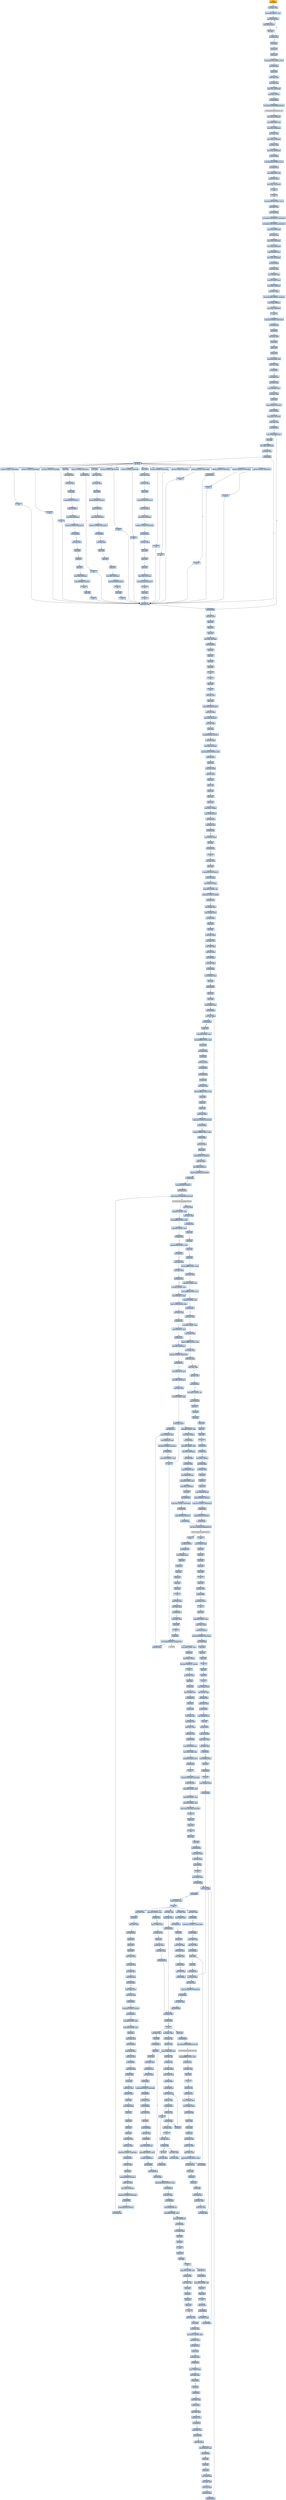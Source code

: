 digraph G {
node[shape=rectangle,style=filled,fillcolor=lightsteelblue,color=lightsteelblue]
bgcolor="transparent"
a0x002a27c8pushl_ebp[label="start\npushl %ebp",color="lightgrey",fillcolor="orange"];
a0x002a27c9movl_esp_ebp[label="0x002a27c9\nmovl %esp, %ebp"];
a0x002a27cbmovl_0x6UINT32_ecx[label="0x002a27cb\nmovl $0x6<UINT32>, %ecx"];
a0x002a27d0pushl_0x0UINT8[label="0x002a27d0\npushl $0x0<UINT8>"];
a0x002a27d2pushl_0x0UINT8[label="0x002a27d2\npushl $0x0<UINT8>"];
a0x002a27d4decl_ecx[label="0x002a27d4\ndecl %ecx"];
a0x002a27d5jne_0x002a27d0[label="0x002a27d5\njne 0x002a27d0"];
a0x002a27d7pushl_ebx[label="0x002a27d7\npushl %ebx"];
a0x002a27d8pushl_esi[label="0x002a27d8\npushl %esi"];
a0x002a27d9pushl_edi[label="0x002a27d9\npushl %edi"];
a0x002a27damovl_0x2a2740UINT32_eax[label="0x002a27da\nmovl $0x2a2740<UINT32>, %eax"];
a0x002a27dfcall_0x002959ac[label="0x002a27df\ncall 0x002959ac"];
a0x002959acpushl_ebx[label="0x002959ac\npushl %ebx"];
a0x002959admovl_eax_ebx[label="0x002959ad\nmovl %eax, %ebx"];
a0x002959afxorl_eax_eax[label="0x002959af\nxorl %eax, %eax"];
a0x002959b1movl_eax_0x002a30bc[label="0x002959b1\nmovl %eax, 0x002a30bc"];
a0x002959b6pushl_0x0UINT8[label="0x002959b6\npushl $0x0<UINT8>"];
a0x002959b8call_0x002958e8[label="0x002959b8\ncall 0x002958e8"];
a0x002958e8jmp_GetModuleHandleA_kernel32_dll[label="0x002958e8\njmp GetModuleHandleA@kernel32.dll"];
GetModuleHandleA_kernel32_dll[label="GetModuleHandleA@kernel32.dll",color="lightgrey",fillcolor="lightgrey"];
a0x002959bdmovl_eax_0x002a4660[label="0x002959bd\nmovl %eax, 0x002a4660"];
a0x002959c2movl_0x002a4660_eax[label="0x002959c2\nmovl 0x002a4660, %eax"];
a0x002959c7movl_eax_0x002a30c4[label="0x002959c7\nmovl %eax, 0x002a30c4"];
a0x002959ccxorl_eax_eax[label="0x002959cc\nxorl %eax, %eax"];
a0x002959cemovl_eax_0x002a30c8[label="0x002959ce\nmovl %eax, 0x002a30c8"];
a0x002959d3xorl_eax_eax[label="0x002959d3\nxorl %eax, %eax"];
a0x002959d5movl_eax_0x002a30cc[label="0x002959d5\nmovl %eax, 0x002a30cc"];
a0x002959dacall_0x002959a0[label="0x002959da\ncall 0x002959a0"];
a0x002959a0movl_0x2a30c0UINT32_eax[label="0x002959a0\nmovl $0x2a30c0<UINT32>, %eax"];
a0x002959a5call_0x002951ec[label="0x002959a5\ncall 0x002951ec"];
a0x002951ecmovl_0x002a3034_edx[label="0x002951ec\nmovl 0x002a3034, %edx"];
a0x002951f2movl_edx_eax_[label="0x002951f2\nmovl %edx, (%eax)"];
a0x002951f4movl_eax_0x002a3034[label="0x002951f4\nmovl %eax, 0x002a3034"];
a0x002951f9ret[label="0x002951f9\nret"];
a0x002959aaret[label="0x002959aa\nret"];
a0x002959dfmovl_0x2a30c0UINT32_edx[label="0x002959df\nmovl $0x2a30c0<UINT32>, %edx"];
a0x002959e4movl_ebx_eax[label="0x002959e4\nmovl %ebx, %eax"];
a0x002959e6call_0x00293b38[label="0x002959e6\ncall 0x00293b38"];
a0x00293b38movl_0x291188UINT32_0x002a4014[label="0x00293b38\nmovl $0x291188<UINT32>, 0x002a4014"];
a0x00293b42movl_0x291198UINT32_0x002a4018[label="0x00293b42\nmovl $0x291198<UINT32>, 0x002a4018"];
a0x00293b4cmovl_eax_0x002a4638[label="0x00293b4c\nmovl %eax, 0x002a4638"];
a0x00293b51xorl_eax_eax[label="0x00293b51\nxorl %eax, %eax"];
a0x00293b53movl_eax_0x002a463c[label="0x00293b53\nmovl %eax, 0x002a463c"];
a0x00293b58movl_edx_0x002a4640[label="0x00293b58\nmovl %edx, 0x002a4640"];
a0x00293b5emovl_0x4edx__eax[label="0x00293b5e\nmovl 0x4(%edx), %eax"];
a0x00293b61movl_eax_0x002a402c[label="0x00293b61\nmovl %eax, 0x002a402c"];
a0x00293b66call_0x00293a30[label="0x00293b66\ncall 0x00293a30"];
a0x00293a30xorl_edx_edx[label="0x00293a30\nxorl %edx, %edx"];
a0x00293a32leal__12ebp__eax[label="0x00293a32\nleal -12(%ebp), %eax"];
a0x00293a35movl_fs_edx__ecx[label="0x00293a35\nmovl %fs:(%edx), %ecx"];
a0x00293a38movl_eax_fs_edx_[label="0x00293a38\nmovl %eax, %fs:(%edx)"];
a0x00293a3bmovl_ecx_eax_[label="0x00293a3b\nmovl %ecx, (%eax)"];
a0x00293a3dmovl_0x293990UINT32_0x4eax_[label="0x00293a3d\nmovl $0x293990<UINT32>, 0x4(%eax)"];
a0x00293a44movl_ebp_0x8eax_[label="0x00293a44\nmovl %ebp, 0x8(%eax)"];
a0x00293a47movl_eax_0x002a4634[label="0x00293a47\nmovl %eax, 0x002a4634"];
a0x00293a4cret[label="0x00293a4c\nret"];
a0x00293b6bmovb_0x0UINT8_0x002a4034[label="0x00293b6b\nmovb $0x0<UINT8>, 0x002a4034"];
a0x00293b72call_0x00293ad8[label="0x00293b72\ncall 0x00293ad8"];
a0x00293ad8pushl_ebp[label="0x00293ad8\npushl %ebp"];
a0x00293ad9movl_esp_ebp[label="0x00293ad9\nmovl %esp, %ebp"];
a0x00293adbpushl_ebx[label="0x00293adb\npushl %ebx"];
a0x00293adcpushl_esi[label="0x00293adc\npushl %esi"];
a0x00293addpushl_edi[label="0x00293add\npushl %edi"];
a0x00293ademovl_0x002a4638_eax[label="0x00293ade\nmovl 0x002a4638, %eax"];
a0x00293ae3testl_eax_eax[label="0x00293ae3\ntestl %eax, %eax"];
a0x00293ae5je_0x00293b32[label="0x00293ae5\nje 0x00293b32"];
a0x00293ae7movl_eax__esi[label="0x00293ae7\nmovl (%eax), %esi"];
a0x00293ae9xorl_ebx_ebx[label="0x00293ae9\nxorl %ebx, %ebx"];
a0x00293aebmovl_0x4eax__edi[label="0x00293aeb\nmovl 0x4(%eax), %edi"];
a0x00293aeexorl_edx_edx[label="0x00293aee\nxorl %edx, %edx"];
a0x00293af0pushl_ebp[label="0x00293af0\npushl %ebp"];
a0x00293af1pushl_0x293b1eUINT32[label="0x00293af1\npushl $0x293b1e<UINT32>"];
a0x00293af6pushl_fs_edx_[label="0x00293af6\npushl %fs:(%edx)"];
a0x00293af9movl_esp_fs_edx_[label="0x00293af9\nmovl %esp, %fs:(%edx)"];
a0x00293afccmpl_ebx_esi[label="0x00293afc\ncmpl %ebx, %esi"];
a0x00293afejle_0x00293b14[label="0x00293afe\njle 0x00293b14"];
a0x00293b00movl_ediebx8__eax[label="0x00293b00\nmovl (%edi,%ebx,8), %eax"];
a0x00293b03incl_ebx[label="0x00293b03\nincl %ebx"];
a0x00293b04movl_ebx_0x002a463c[label="0x00293b04\nmovl %ebx, 0x002a463c"];
a0x00293b0atestl_eax_eax[label="0x00293b0a\ntestl %eax, %eax"];
a0x00293b0cje_0x00293b10[label="0x00293b0c\nje 0x00293b10"];
a0x00293b0ecall_eax[label="0x00293b0e\ncall %eax"];
a0x00295a20subl_0x1UINT8_0x002a4664[label="0x00295a20\nsubl $0x1<UINT8>, 0x002a4664"];
a0x00295a27ret[label="0x00295a27\nret"];
a0x00293b10cmpl_ebx_esi[label="0x00293b10\ncmpl %ebx, %esi"];
a0x00293b12jg_0x00293b00[label="0x00293b12\njg 0x00293b00"];
a0x00295814subl_0x1UINT8_0x002a45b4[label="0x00295814\nsubl $0x1<UINT8>, 0x002a45b4"];
a0x0029581bjae_0x002958e6[label="0x0029581b\njae 0x002958e6"];
a0x002958e6ret[label="0x002958e6\nret"];
a0x00295a58subl_0x1UINT8_0x002a466c[label="0x00295a58\nsubl $0x1<UINT8>, 0x002a466c"];
a0x00295a5fret[label="0x00295a5f\nret"];
a0x00295be0subl_0x1UINT8_0x002a4670[label="0x00295be0\nsubl $0x1<UINT8>, 0x002a4670"];
a0x00295be7ret[label="0x00295be7\nret"];
a0x00295c18subl_0x1UINT8_0x002a4674[label="0x00295c18\nsubl $0x1<UINT8>, 0x002a4674"];
a0x00295c1fret[label="0x00295c1f\nret"];
a0x0029f0a4subl_0x1UINT8_0x002a4840[label="0x0029f0a4\nsubl $0x1<UINT8>, 0x002a4840"];
a0x0029f0abret[label="0x0029f0ab\nret"];
a0x00295f28subl_0x1UINT8_0x002a4678[label="0x00295f28\nsubl $0x1<UINT8>, 0x002a4678"];
a0x00295f2fret[label="0x00295f2f\nret"];
a0x0029beccpushl_ebp[label="0x0029becc\npushl %ebp"];
a0x0029becdmovl_esp_ebp[label="0x0029becd\nmovl %esp, %ebp"];
a0x0029becfxorl_eax_eax[label="0x0029becf\nxorl %eax, %eax"];
a0x0029bed1pushl_ebp[label="0x0029bed1\npushl %ebp"];
a0x0029bed2pushl_0x29bf34UINT32[label="0x0029bed2\npushl $0x29bf34<UINT32>"];
a0x0029bed7pushl_fs_eax_[label="0x0029bed7\npushl %fs:(%eax)"];
a0x0029bedamovl_esp_fs_eax_[label="0x0029beda\nmovl %esp, %fs:(%eax)"];
a0x0029beddsubl_0x1UINT8_0x002a478c[label="0x0029bedd\nsubl $0x1<UINT8>, 0x002a478c"];
a0x0029bee4jae_0x0029bf26[label="0x0029bee4\njae 0x0029bf26"];
a0x0029bf26xorl_eax_eax[label="0x0029bf26\nxorl %eax, %eax"];
a0x0029bf28popl_edx[label="0x0029bf28\npopl %edx"];
a0x0029bf29popl_ecx[label="0x0029bf29\npopl %ecx"];
a0x0029bf2apopl_ecx[label="0x0029bf2a\npopl %ecx"];
a0x0029bf2bmovl_edx_fs_eax_[label="0x0029bf2b\nmovl %edx, %fs:(%eax)"];
a0x0029bf2epushl_0x29bf3bUINT32[label="0x0029bf2e\npushl $0x29bf3b<UINT32>"];
a0x0029bf33ret[label="0x0029bf33\nret"];
a0x0029bf3bpopl_ebp[label="0x0029bf3b\npopl %ebp"];
a0x0029bf3cret[label="0x0029bf3c\nret"];
a0x0029c738subl_0x1UINT8_0x002a47f4[label="0x0029c738\nsubl $0x1<UINT8>, 0x002a47f4"];
a0x0029c73fjae_0x0029c746[label="0x0029c73f\njae 0x0029c746"];
a0x0029c746ret[label="0x0029c746\nret"];
a0x0029eeacpushl_ebp[label="0x0029eeac\npushl %ebp"];
a0x0029eeadmovl_esp_ebp[label="0x0029eead\nmovl %esp, %ebp"];
a0x0029eeafxorl_eax_eax[label="0x0029eeaf\nxorl %eax, %eax"];
a0x0029eeb1pushl_ebp[label="0x0029eeb1\npushl %ebp"];
a0x0029eeb2pushl_0x29ef4dUINT32[label="0x0029eeb2\npushl $0x29ef4d<UINT32>"];
a0x0029eeb7pushl_fs_eax_[label="0x0029eeb7\npushl %fs:(%eax)"];
a0x0029eebamovl_esp_fs_eax_[label="0x0029eeba\nmovl %esp, %fs:(%eax)"];
a0x0029eebdsubl_0x1UINT8_0x002a4818[label="0x0029eebd\nsubl $0x1<UINT8>, 0x002a4818"];
a0x0029eec4jae_0x0029ef3f[label="0x0029eec4\njae 0x0029ef3f"];
a0x0029ef3fxorl_eax_eax[label="0x0029ef3f\nxorl %eax, %eax"];
a0x0029ef41popl_edx[label="0x0029ef41\npopl %edx"];
a0x0029ef42popl_ecx[label="0x0029ef42\npopl %ecx"];
a0x0029ef43popl_ecx[label="0x0029ef43\npopl %ecx"];
a0x0029ef44movl_edx_fs_eax_[label="0x0029ef44\nmovl %edx, %fs:(%eax)"];
a0x0029ef47pushl_0x29ef54UINT32[label="0x0029ef47\npushl $0x29ef54<UINT32>"];
a0x0029ef4cret[label="0x0029ef4c\nret"];
a0x0029ef54popl_ebp[label="0x0029ef54\npopl %ebp"];
a0x0029ef55ret[label="0x0029ef55\nret"];
a0x0029efe8subl_0x1UINT8_0x002a4838[label="0x0029efe8\nsubl $0x1<UINT8>, 0x002a4838"];
a0x0029efefret[label="0x0029efef\nret"];
a0x0029f06csubl_0x1UINT8_0x002a483c[label="0x0029f06c\nsubl $0x1<UINT8>, 0x002a483c"];
a0x0029f073ret[label="0x0029f073\nret"];
a0x002a2480pushl_ebp[label="0x002a2480\npushl %ebp"];
a0x002a2481movl_esp_ebp[label="0x002a2481\nmovl %esp, %ebp"];
a0x002a2483xorl_eax_eax[label="0x002a2483\nxorl %eax, %eax"];
a0x002a2485pushl_ebp[label="0x002a2485\npushl %ebp"];
a0x002a2486pushl_0x2a2509UINT32[label="0x002a2486\npushl $0x2a2509<UINT32>"];
a0x002a248bpushl_fs_eax_[label="0x002a248b\npushl %fs:(%eax)"];
a0x002a248emovl_esp_fs_eax_[label="0x002a248e\nmovl %esp, %fs:(%eax)"];
a0x002a2491subl_0x1UINT8_0x002a484c[label="0x002a2491\nsubl $0x1<UINT8>, 0x002a484c"];
a0x002a2498jae_0x002a24fb[label="0x002a2498\njae 0x002a24fb"];
a0x002a24fbxorl_eax_eax[label="0x002a24fb\nxorl %eax, %eax"];
a0x002a24fdpopl_edx[label="0x002a24fd\npopl %edx"];
a0x002a24fepopl_ecx[label="0x002a24fe\npopl %ecx"];
a0x002a24ffpopl_ecx[label="0x002a24ff\npopl %ecx"];
a0x002a2500movl_edx_fs_eax_[label="0x002a2500\nmovl %edx, %fs:(%eax)"];
a0x002a2503pushl_0x2a2510UINT32[label="0x002a2503\npushl $0x2a2510<UINT32>"];
a0x002a2508ret[label="0x002a2508\nret"];
a0x002a2510popl_ebp[label="0x002a2510\npopl %ebp"];
a0x002a2511ret[label="0x002a2511\nret"];
a0x002a254csubl_0x1UINT8_0x002a4878[label="0x002a254c\nsubl $0x1<UINT8>, 0x002a4878"];
a0x002a2553ret[label="0x002a2553\nret"];
a0x002a25a4subl_0x1UINT8_0x002a487c[label="0x002a25a4\nsubl $0x1<UINT8>, 0x002a487c"];
a0x002a25abret[label="0x002a25ab\nret"];
a0x00293b14xorl_eax_eax[label="0x00293b14\nxorl %eax, %eax"];
a0x00293b16popl_edx[label="0x00293b16\npopl %edx"];
a0x00293b17popl_ecx[label="0x00293b17\npopl %ecx"];
a0x00293b18popl_ecx[label="0x00293b18\npopl %ecx"];
a0x00293b19movl_edx_fs_eax_[label="0x00293b19\nmovl %edx, %fs:(%eax)"];
a0x00293b1cjmp_0x00293b32[label="0x00293b1c\njmp 0x00293b32"];
a0x00293b32popl_edi[label="0x00293b32\npopl %edi"];
a0x00293b33popl_esi[label="0x00293b33\npopl %esi"];
a0x00293b34popl_ebx[label="0x00293b34\npopl %ebx"];
a0x00293b35popl_ebp[label="0x00293b35\npopl %ebp"];
a0x00293b36ret[label="0x00293b36\nret"];
a0x00293b77ret[label="0x00293b77\nret"];
a0x002959ebpopl_ebx[label="0x002959eb\npopl %ebx"];
a0x002959ecret[label="0x002959ec\nret"];
a0x002a27e4xorl_eax_eax[label="0x002a27e4\nxorl %eax, %eax"];
a0x002a27e6pushl_ebp[label="0x002a27e6\npushl %ebp"];
a0x002a27e7pushl_0x2a29f6UINT32[label="0x002a27e7\npushl $0x2a29f6<UINT32>"];
a0x002a27ecpushl_fs_eax_[label="0x002a27ec\npushl %fs:(%eax)"];
a0x002a27efmovl_esp_fs_eax_[label="0x002a27ef\nmovl %esp, %fs:(%eax)"];
a0x002a27f2xorl_eax_eax[label="0x002a27f2\nxorl %eax, %eax"];
a0x002a27f4pushl_ebp[label="0x002a27f4\npushl %ebp"];
a0x002a27f5pushl_0x2a29d1UINT32[label="0x002a27f5\npushl $0x2a29d1<UINT32>"];
a0x002a27fapushl_fs_eax_[label="0x002a27fa\npushl %fs:(%eax)"];
a0x002a27fdmovl_esp_fs_eax_[label="0x002a27fd\nmovl %esp, %fs:(%eax)"];
a0x002a2800movl_0x2a2a10UINT32_eax[label="0x002a2800\nmovl $0x2a2a10<UINT32>, %eax"];
a0x002a2805call_0x002971a8[label="0x002a2805\ncall 0x002971a8"];
a0x002971a8pushl_ebp[label="0x002971a8\npushl %ebp"];
a0x002971a9movl_esp_ebp[label="0x002971a9\nmovl %esp, %ebp"];
a0x002971abxorl_ecx_ecx[label="0x002971ab\nxorl %ecx, %ecx"];
a0x002971adpushl_ecx[label="0x002971ad\npushl %ecx"];
a0x002971aepushl_ecx[label="0x002971ae\npushl %ecx"];
a0x002971afpushl_ecx[label="0x002971af\npushl %ecx"];
a0x002971b0pushl_ecx[label="0x002971b0\npushl %ecx"];
a0x002971b1pushl_ebx[label="0x002971b1\npushl %ebx"];
a0x002971b2movl_eax__4ebp_[label="0x002971b2\nmovl %eax, -4(%ebp)"];
a0x002971b5movl__4ebp__eax[label="0x002971b5\nmovl -4(%ebp), %eax"];
a0x002971b8call_0x00294258[label="0x002971b8\ncall 0x00294258"];
a0x00294258testl_eax_eax[label="0x00294258\ntestl %eax, %eax"];
a0x0029425aje_0x00294266[label="0x0029425a\nje 0x00294266"];
a0x0029425cmovl__8eax__edx[label="0x0029425c\nmovl -8(%eax), %edx"];
a0x0029425fincl_edx[label="0x0029425f\nincl %edx"];
a0x00294260jle_0x00294266[label="0x00294260\njle 0x00294266"];
a0x00294266ret[label="0x00294266\nret"];
a0x002971bdxorl_eax_eax[label="0x002971bd\nxorl %eax, %eax"];
a0x002971bfpushl_ebp[label="0x002971bf\npushl %ebp"];
a0x002971c0pushl_0x297280UINT32[label="0x002971c0\npushl $0x297280<UINT32>"];
a0x002971c5pushl_fs_eax_[label="0x002971c5\npushl %fs:(%eax)"];
a0x002971c8movl_esp_fs_eax_[label="0x002971c8\nmovl %esp, %fs:(%eax)"];
a0x002971cbmovb_0x1UINT8_bl[label="0x002971cb\nmovb $0x1<UINT8>, %bl"];
a0x002971cdcmpl_0x0UINT8__4ebp_[label="0x002971cd\ncmpl $0x0<UINT8>, -4(%ebp)"];
a0x002971d1jne_0x002971f5[label="0x002971d1\njne 0x002971f5"];
a0x002971f5leal__8ebp__edx[label="0x002971f5\nleal -8(%ebp), %edx"];
a0x002971f8movl__4ebp__eax[label="0x002971f8\nmovl -4(%ebp), %eax"];
a0x002971fbcall_0x0029add4[label="0x002971fb\ncall 0x0029add4"];
a0x0029add4pushl_ebx[label="0x0029add4\npushl %ebx"];
a0x0029add5pushl_esi[label="0x0029add5\npushl %esi"];
a0x0029add6movl_edx_ebx[label="0x0029add6\nmovl %edx, %ebx"];
a0x0029add8movl_eax_esi[label="0x0029add8\nmovl %eax, %esi"];
a0x0029addamovl_ebx_eax[label="0x0029adda\nmovl %ebx, %eax"];
a0x0029addcmovl_esi_edx[label="0x0029addc\nmovl %esi, %edx"];
a0x0029addecall_0x00293e20[label="0x0029adde\ncall 0x00293e20"];
a0x00293e20testl_edx_edx[label="0x00293e20\ntestl %edx, %edx"];
a0x00293e22je_0x00293e48[label="0x00293e22\nje 0x00293e48"];
a0x00293e24movl__8edx__ecx[label="0x00293e24\nmovl -8(%edx), %ecx"];
a0x00293e27incl_ecx[label="0x00293e27\nincl %ecx"];
a0x00293e28jg_0x00293e44[label="0x00293e28\njg 0x00293e44"];
a0x00293e2apushl_eax[label="0x00293e2a\npushl %eax"];
a0x00293e2bpushl_edx[label="0x00293e2b\npushl %edx"];
a0x00293e2cmovl__4edx__eax[label="0x00293e2c\nmovl -4(%edx), %eax"];
a0x00293e2fcall_0x00293e90[label="0x00293e2f\ncall 0x00293e90"];
a0x00293e90testl_eax_eax[label="0x00293e90\ntestl %eax, %eax"];
a0x00293e92jle_0x00293eb8[label="0x00293e92\njle 0x00293eb8"];
a0x00293e94pushl_eax[label="0x00293e94\npushl %eax"];
a0x00293e95addl_0xaUINT8_eax[label="0x00293e95\naddl $0xa<UINT8>, %eax"];
a0x00293e98andl_0xfffffffeUINT8_eax[label="0x00293e98\nandl $0xfffffffe<UINT8>, %eax"];
a0x00293e9bpushl_eax[label="0x00293e9b\npushl %eax"];
a0x00293e9ccall_0x00292668[label="0x00293e9c\ncall 0x00292668"];
a0x00292668pushl_ebx[label="0x00292668\npushl %ebx"];
a0x00292669testl_eax_eax[label="0x00292669\ntestl %eax, %eax"];
a0x0029266bjle_0x00292682[label="0x0029266b\njle 0x00292682"];
a0x0029266dcall_0x002a303c[label="0x0029266d\ncall 0x002a303c"];
a0x00292094pushl_ebp[label="0x00292094\npushl %ebp"];
a0x00292095movl_esp_ebp[label="0x00292095\nmovl %esp, %ebp"];
a0x00292097addl_0xfffffff8UINT8_esp[label="0x00292097\naddl $0xfffffff8<UINT8>, %esp"];
a0x0029209apushl_ebx[label="0x0029209a\npushl %ebx"];
a0x0029209bpushl_esi[label="0x0029209b\npushl %esi"];
a0x0029209cpushl_edi[label="0x0029209c\npushl %edi"];
a0x0029209dmovl_eax_ebx[label="0x0029209d\nmovl %eax, %ebx"];
a0x0029209fcmpb_0x0UINT8_0x002a45bc[label="0x0029209f\ncmpb $0x0<UINT8>, 0x002a45bc"];
a0x002920a6jne_0x002920b1[label="0x002920a6\njne 0x002920b1"];
a0x002920b1cmpl_0x7ffffff8UINT32_ebx[label="0x002920b1\ncmpl $0x7ffffff8<UINT32>, %ebx"];
a0x002920b7jle_0x002920c3[label="0x002920b7\njle 0x002920c3"];
a0x002920c3xorl_ecx_ecx[label="0x002920c3\nxorl %ecx, %ecx"];
a0x002920c5pushl_ebp[label="0x002920c5\npushl %ebp"];
a0x002920c6pushl_0x292210UINT32[label="0x002920c6\npushl $0x292210<UINT32>"];
a0x002920cbpushl_fs_ecx_[label="0x002920cb\npushl %fs:(%ecx)"];
a0x002920cemovl_esp_fs_ecx_[label="0x002920ce\nmovl %esp, %fs:(%ecx)"];
a0x002920d1cmpb_0x0UINT8_0x002a4045[label="0x002920d1\ncmpb $0x0<UINT8>, 0x002a4045"];
a0x002920d8je_0x002920e4[label="0x002920d8\nje 0x002920e4"];
a0x002920dapushl_0x2a45c4UINT32[label="0x002920da\npushl $0x2a45c4<UINT32>"];
a0x002920dfcall_0x00291304[label="0x002920df\ncall 0x00291304"];
a0x00291304jmp_EnterCriticalSection_kernel32_dll[label="0x00291304\njmp EnterCriticalSection@kernel32.dll"];
EnterCriticalSection_kernel32_dll[label="EnterCriticalSection@kernel32.dll",color="lightgrey",fillcolor="lightgrey"];
a0x002920e4addl_0x7UINT8_ebx[label="0x002920e4\naddl $0x7<UINT8>, %ebx"];
a0x002920e7andl_0xfffffffcUINT8_ebx[label="0x002920e7\nandl $0xfffffffc<UINT8>, %ebx"];
a0x002920eacmpl_0xcUINT8_ebx[label="0x002920ea\ncmpl $0xc<UINT8>, %ebx"];
a0x002920edjnl_0x002920f4[label="0x002920ed\njnl 0x002920f4"];
a0x002920f4cmpl_0x1000UINT32_ebx[label="0x002920f4\ncmpl $0x1000<UINT32>, %ebx"];
a0x002920fajg_0x00292193[label="0x002920fa\njg 0x00292193"];
a0x00292100movl_ebx_eax[label="0x00292100\nmovl %ebx, %eax"];
a0x00292102testl_eax_eax[label="0x00292102\ntestl %eax, %eax"];
a0x00292104jns_0x00292109[label="0x00292104\njns 0x00292109"];
a0x00292109sarl_0x2UINT8_eax[label="0x00292109\nsarl $0x2<UINT8>, %eax"];
a0x0029210cmovl_0x002a461c_edx[label="0x0029210c\nmovl 0x002a461c, %edx"];
a0x00292112movl__12edxeax4__edx[label="0x00292112\nmovl -12(%edx,%eax,4), %edx"];
a0x00292116testl_edx_edx[label="0x00292116\ntestl %edx, %edx"];
a0x00292118je_0x00292193[label="0x00292118\nje 0x00292193"];
a0x00292193cmpl_0x002a4614_ebx[label="0x00292193\ncmpl 0x002a4614, %ebx"];
a0x00292199jg_0x002921e5[label="0x00292199\njg 0x002921e5"];
a0x0029219bsubl_ebx_0x002a4614[label="0x0029219b\nsubl %ebx, 0x002a4614"];
a0x002921a1cmpl_0xcUINT8_0x002a4614[label="0x002921a1\ncmpl $0xc<UINT8>, 0x002a4614"];
a0x002921a8jnl_0x002921b7[label="0x002921a8\njnl 0x002921b7"];
a0x002921b7movl_0x002a4618_eax[label="0x002921b7\nmovl 0x002a4618, %eax"];
a0x002921bcaddl_ebx_0x002a4618[label="0x002921bc\naddl %ebx, 0x002a4618"];
a0x002921c2movl_ebx_edx[label="0x002921c2\nmovl %ebx, %edx"];
a0x002921c4orl_0x2UINT8_edx[label="0x002921c4\norl $0x2<UINT8>, %edx"];
a0x002921c7movl_edx_eax_[label="0x002921c7\nmovl %edx, (%eax)"];
a0x00292210jmp_0x002937f4[label="0x00292210\njmp 0x002937f4"];
a0x002937f4movl_0x4esp__eax[label="0x002937f4\nmovl 0x4(%esp), %eax"];
a0x002937f8movl_0x8esp__edx[label="0x002937f8\nmovl 0x8(%esp), %edx"];
a0x002937fctestl_0x6UINT32_0x4eax_[label="0x002937fc\ntestl $0x6<UINT32>, 0x4(%eax)"];
a0x00293803je_0x00293824[label="0x00293803\nje 0x00293824"];
a0x00293824movl_0x1UINT32_eax[label="0x00293824\nmovl $0x1<UINT32>, %eax"];
a0x00293829ret[label="0x00293829\nret"];
a0x002921c9addl_0x4UINT8_eax[label="0x002921c9\naddl $0x4<UINT8>, %eax"];
a0x002921ccmovl_eax__4ebp_[label="0x002921cc\nmovl %eax, -4(%ebp)"];
a0x002921cfincl_0x002a45ac[label="0x002921cf\nincl 0x002a45ac"];
a0x002921d5subl_0x4UINT8_ebx[label="0x002921d5\nsubl $0x4<UINT8>, %ebx"];
a0x002921d8addl_ebx_0x002a45b0[label="0x002921d8\naddl %ebx, 0x002a45b0"];
a0x002921decall_0x002938d8[label="0x002921de\ncall 0x002938d8"];
a0x002938d8xorl_edx_edx[label="0x002938d8\nxorl %edx, %edx"];
a0x002938damovl_0x8esp__ecx[label="0x002938da\nmovl 0x8(%esp), %ecx"];
a0x002938demovl_0x4esp__eax[label="0x002938de\nmovl 0x4(%esp), %eax"];
a0x002938e2addl_0x5UINT8_ecx[label="0x002938e2\naddl $0x5<UINT8>, %ecx"];
a0x002938e5movl_eax_fs_edx_[label="0x002938e5\nmovl %eax, %fs:(%edx)"];
a0x002938e8call_ecx[label="0x002938e8\ncall %ecx"];
a0x00292215jmp_0x002921fc[label="0x00292215\njmp 0x002921fc"];
a0x002921fccmpb_0x0UINT8_0x002a4045[label="0x002921fc\ncmpb $0x0<UINT8>, 0x002a4045"];
a0x00292203je_0x0029220f[label="0x00292203\nje 0x0029220f"];
a0x00292205pushl_0x2a45c4UINT32[label="0x00292205\npushl $0x2a45c4<UINT32>"];
a0x0029220acall_0x0029130c[label="0x0029220a\ncall 0x0029130c"];
a0x0029130cjmp_LeaveCriticalSection_kernel32_dll[label="0x0029130c\njmp LeaveCriticalSection@kernel32.dll"];
LeaveCriticalSection_kernel32_dll[label="LeaveCriticalSection@kernel32.dll",color="lightgrey",fillcolor="lightgrey"];
a0x0029220fret[label="0x0029220f\nret"];
a0x002938earet_0xcUINT16[label="0x002938ea\nret $0xc<UINT16>"];
a0x002921e3jmp_0x00292217[label="0x002921e3\njmp 0x00292217"];
a0x00292217movl__4ebp__eax[label="0x00292217\nmovl -4(%ebp), %eax"];
a0x0029221apopl_edi[label="0x0029221a\npopl %edi"];
a0x0029221bpopl_esi[label="0x0029221b\npopl %esi"];
a0x0029221cpopl_ebx[label="0x0029221c\npopl %ebx"];
a0x0029221dpopl_ecx[label="0x0029221d\npopl %ecx"];
a0x0029221epopl_ecx[label="0x0029221e\npopl %ecx"];
a0x0029221fpopl_ebp[label="0x0029221f\npopl %ebp"];
a0x00292220ret[label="0x00292220\nret"];
a0x00292673movl_eax_ebx[label="0x00292673\nmovl %eax, %ebx"];
a0x00292675testl_ebx_ebx[label="0x00292675\ntestl %ebx, %ebx"];
a0x00292677jne_0x00292684[label="0x00292677\njne 0x00292684"];
a0x00292684movl_ebx_eax[label="0x00292684\nmovl %ebx, %eax"];
a0x00292686popl_ebx[label="0x00292686\npopl %ebx"];
a0x00292687ret[label="0x00292687\nret"];
a0x00293ea1popl_edx[label="0x00293ea1\npopl %edx"];
a0x00293ea2movw_0x0UINT16__2edxeax_[label="0x00293ea2\nmovw $0x0<UINT16>, -2(%edx,%eax)"];
a0x00297280jmp_0x002937f4[label="0x00297280\njmp 0x002937f4"];
a0x00293ea9addl_0x8UINT8_eax[label="0x00293ea9\naddl $0x8<UINT8>, %eax"];
a0x00293eacpopl_edx[label="0x00293eac\npopl %edx"];
a0x00293eadmovl_edx__4eax_[label="0x00293ead\nmovl %edx, -4(%eax)"];
a0x00293eb0movl_0x1UINT32__8eax_[label="0x00293eb0\nmovl $0x1<UINT32>, -8(%eax)"];
a0x00293eb7ret[label="0x00293eb7\nret"];
a0x00293e34movl_eax_edx[label="0x00293e34\nmovl %eax, %edx"];
a0x00293e36popl_eax[label="0x00293e36\npopl %eax"];
a0x00293e37pushl_edx[label="0x00293e37\npushl %edx"];
a0x00293e38movl__4eax__ecx[label="0x00293e38\nmovl -4(%eax), %ecx"];
a0x00293e3bcall_0x002927fc[label="0x00293e3b\ncall 0x002927fc"];
a0x002927fcpushl_esi[label="0x002927fc\npushl %esi"];
a0x002927fdpushl_edi[label="0x002927fd\npushl %edi"];
a0x002927femovl_eax_esi[label="0x002927fe\nmovl %eax, %esi"];
a0x00292800movl_edx_edi[label="0x00292800\nmovl %edx, %edi"];
a0x00292802movl_ecx_eax[label="0x00292802\nmovl %ecx, %eax"];
a0x00292804cmpl_esi_edi[label="0x00292804\ncmpl %esi, %edi"];
a0x00292806ja_0x0029281b[label="0x00292806\nja 0x0029281b"];
a0x0029281bleal__4ecxesi__esi[label="0x0029281b\nleal -4(%ecx,%esi), %esi"];
a0x0029281fleal__4ecxedi__edi[label="0x0029281f\nleal -4(%ecx,%edi), %edi"];
a0x00292823sarl_0x2UINT8_ecx[label="0x00292823\nsarl $0x2<UINT8>, %ecx"];
a0x00292826js_0x00292839[label="0x00292826\njs 0x00292839"];
a0x00292828std_[label="0x00292828\nstd "];
a0x00292829repz_movsl_ds_esi__es_edi_[label="0x00292829\nrepz movsl %ds:(%esi), %es:(%edi)"];
a0x0029282bmovl_eax_ecx[label="0x0029282b\nmovl %eax, %ecx"];
a0x0029282dandl_0x3UINT8_ecx[label="0x0029282d\nandl $0x3<UINT8>, %ecx"];
a0x00292830addl_0x3UINT8_esi[label="0x00292830\naddl $0x3<UINT8>, %esi"];
a0x00292833addl_0x3UINT8_edi[label="0x00292833\naddl $0x3<UINT8>, %edi"];
a0x00292836repz_movsb_ds_esi__es_edi_[label="0x00292836\nrepz movsb %ds:(%esi), %es:(%edi)"];
a0x00292838cld_[label="0x00292838\ncld "];
a0x00292839popl_edi[label="0x00292839\npopl %edi"];
a0x0029283apopl_esi[label="0x0029283a\npopl %esi"];
a0x0029283bret[label="0x0029283b\nret"];
a0x00293e40popl_edx[label="0x00293e40\npopl %edx"];
a0x00293e41popl_eax[label="0x00293e41\npopl %eax"];
a0x00293e42jmp_0x00293e48[label="0x00293e42\njmp 0x00293e48"];
a0x00293e48xchgl_edx_eax_[label="0x00293e48\nxchgl %edx, (%eax)"];
a0x00293e4atestl_edx_edx[label="0x00293e4a\ntestl %edx, %edx"];
a0x00293e4cje_0x00293e62[label="0x00293e4c\nje 0x00293e62"];
a0x00293e62ret[label="0x00293e62\nret"];
a0x0029ade3movl_ebx__eax[label="0x0029ade3\nmovl (%ebx), %eax"];
a0x0029ade5call_0x00294068[label="0x0029ade5\ncall 0x00294068"];
a0x00294068testl_eax_eax[label="0x00294068\ntestl %eax, %eax"];
a0x0029406aje_0x0029406f[label="0x0029406a\nje 0x0029406f"];
a0x0029406cmovl__4eax__eax[label="0x0029406c\nmovl -4(%eax), %eax"];
a0x0029406fret[label="0x0029406f\nret"];
a0x0029adeamovl_eax_edx[label="0x0029adea\nmovl %eax, %edx"];
a0x0029adecmovl_ebx__eax[label="0x0029adec\nmovl (%ebx), %eax"];
a0x0029adeecall_0x0029ada0[label="0x0029adee\ncall 0x0029ada0"];
a0x0029ada0pushl_ebx[label="0x0029ada0\npushl %ebx"];
a0x0029ada1pushl_esi[label="0x0029ada1\npushl %esi"];
a0x0029ada2movl_edx_ebx[label="0x0029ada2\nmovl %edx, %ebx"];
a0x0029ada4movl_eax_esi[label="0x0029ada4\nmovl %eax, %esi"];
a0x0029ada6testl_ebx_ebx[label="0x0029ada6\ntestl %ebx, %ebx"];
a0x0029ada8jle_0x0029adc9[label="0x0029ada8\njle 0x0029adc9"];
a0x0029adaamovl_esi_eax[label="0x0029adaa\nmovl %esi, %eax"];
a0x0029adaccall_0x00294068[label="0x0029adac\ncall 0x00294068"];
a0x0029adb1cmpl_eax_ebx[label="0x0029adb1\ncmpl %eax, %ebx"];
a0x0029adb3jg_0x0029adc9[label="0x0029adb3\njg 0x0029adc9"];
a0x0029adb5cmpb_0x5cUINT8__1esiebx_[label="0x0029adb5\ncmpb $0x5c<UINT8>, -1(%esi,%ebx)"];
a0x0029adbajne_0x0029adc9[label="0x0029adba\njne 0x0029adc9"];
a0x0029adbcmovl_ebx_edx[label="0x0029adbc\nmovl %ebx, %edx"];
a0x0029adbemovl_esi_eax[label="0x0029adbe\nmovl %esi, %eax"];
a0x0029adc0call_0x0029aaf0[label="0x0029adc0\ncall 0x0029aaf0"];
a0x0029aaf0pushl_ebx[label="0x0029aaf0\npushl %ebx"];
a0x0029aaf1pushl_esi[label="0x0029aaf1\npushl %esi"];
a0x0029aaf2movl_edx_esi[label="0x0029aaf2\nmovl %edx, %esi"];
a0x0029aaf4movl_eax_ebx[label="0x0029aaf4\nmovl %eax, %ebx"];
a0x0029aaf6xorl_eax_eax[label="0x0029aaf6\nxorl %eax, %eax"];
a0x0029aaf8cmpb_0x0UINT8_0x002a4748[label="0x0029aaf8\ncmpb $0x0<UINT8>, 0x002a4748"];
a0x0029aaffje_0x0029ab10[label="0x0029aaff\nje 0x0029ab10"];
a0x0029ab01movl_ebx_eax[label="0x0029ab01\nmovl %ebx, %eax"];
a0x0029ab03call_0x00294268[label="0x0029ab03\ncall 0x00294268"];
a0x00294268testl_eax_eax[label="0x00294268\ntestl %eax, %eax"];
a0x0029426aje_0x0029426e[label="0x0029426a\nje 0x0029426e"];
a0x0029426cret[label="0x0029426c\nret"];
a0x0029ab08movl_esi_edx[label="0x0029ab08\nmovl %esi, %edx"];
a0x0029ab0adecl_edx[label="0x0029ab0a\ndecl %edx"];
a0x0029ab0bcall_0x0029aa78[label="0x0029ab0b\ncall 0x0029aa78"];
a0x0029aa78pushl_esi[label="0x0029aa78\npushl %esi"];
a0x0029aa79pushl_edi[label="0x0029aa79\npushl %edi"];
a0x0029aa7amovl_edx_edi[label="0x0029aa7a\nmovl %edx, %edi"];
a0x0029aa7cxorl_edx_edx[label="0x0029aa7c\nxorl %edx, %edx"];
a0x0029aa7etestl_eax_eax[label="0x0029aa7e\ntestl %eax, %eax"];
a0x0029aa80je_0x0029aae8[label="0x0029aa80\nje 0x0029aae8"];
a0x0029aa82cmpb_0x0UINT8_eaxedi_[label="0x0029aa82\ncmpb $0x0<UINT8>, (%eax,%edi)"];
a0x0029aa86je_0x0029aae8[label="0x0029aa86\nje 0x0029aae8"];
a0x0029aa88testl_edi_edi[label="0x0029aa88\ntestl %edi, %edi"];
a0x0029aa8ajne_0x0029aaa0[label="0x0029aa8a\njne 0x0029aaa0"];
a0x0029aaa0movl_edi_esi[label="0x0029aaa0\nmovl %edi, %esi"];
a0x0029aaa2decl_esi[label="0x0029aaa2\ndecl %esi"];
a0x0029aaa3jmp_0x0029aaa6[label="0x0029aaa3\njmp 0x0029aaa6"];
a0x0029aaa6testl_esi_esi[label="0x0029aaa6\ntestl %esi, %esi"];
a0x0029aaa8jl_0x0029aabc[label="0x0029aaa8\njl 0x0029aabc"];
a0x0029aaaamovb_eaxesi__cl[label="0x0029aaaa\nmovb (%eax,%esi), %cl"];
a0x0029aaadandl_0xffUINT32_ecx[label="0x0029aaad\nandl $0xff<UINT32>, %ecx"];
a0x0029aab3btl_ecx_0x002a3128[label="0x0029aab3\nbtl %ecx, 0x002a3128"];
a0x0029aabajb_0x0029aaa5[label="0x0029aaba\njb 0x0029aaa5"];
a0x0029aabcmovl_edi_ecx[label="0x0029aabc\nmovl %edi, %ecx"];
a0x0029aabesubl_esi_ecx[label="0x0029aabe\nsubl %esi, %ecx"];
a0x0029aac0andl_0x80000001UINT32_ecx[label="0x0029aac0\nandl $0x80000001<UINT32>, %ecx"];
a0x0029aac6jns_0x0029aacd[label="0x0029aac6\njns 0x0029aacd"];
a0x0029aacdtestl_ecx_ecx[label="0x0029aacd\ntestl %ecx, %ecx"];
a0x0029aacfjne_0x0029aad5[label="0x0029aacf\njne 0x0029aad5"];
a0x0029aad5movb_eaxedi__al[label="0x0029aad5\nmovb (%eax,%edi), %al"];
a0x0029aad8andl_0xffUINT32_eax[label="0x0029aad8\nandl $0xff<UINT32>, %eax"];
a0x0029aaddbtl_eax_0x002a3128[label="0x0029aadd\nbtl %eax, 0x002a3128"];
a0x0029aae4jae_0x0029aae8[label="0x0029aae4\njae 0x0029aae8"];
a0x0029aae8movl_edx_eax[label="0x0029aae8\nmovl %edx, %eax"];
a0x0029aaeapopl_edi[label="0x0029aaea\npopl %edi"];
a0x0029aaebpopl_esi[label="0x0029aaeb\npopl %esi"];
a0x0029aaecret[label="0x0029aaec\nret"];
a0x0029ab10popl_esi[label="0x0029ab10\npopl %esi"];
a0x0029ab11popl_ebx[label="0x0029ab11\npopl %ebx"];
a0x0029ab12ret[label="0x0029ab12\nret"];
a0x0029adc5testb_al_al[label="0x0029adc5\ntestb %al, %al"];
a0x0029adc7je_0x0029adce[label="0x0029adc7\nje 0x0029adce"];
a0x0029adcemovb_0x1UINT8_al[label="0x0029adce\nmovb $0x1<UINT8>, %al"];
a0x0029add0popl_esi[label="0x0029add0\npopl %esi"];
a0x0029add1popl_ebx[label="0x0029add1\npopl %ebx"];
a0x0029add2ret[label="0x0029add2\nret"];
a0x0029adf3testb_al_al[label="0x0029adf3\ntestb %al, %al"];
a0x0029adf5je_0x0029ae08[label="0x0029adf5\nje 0x0029ae08"];
a0x0029adf7movl_ebx__eax[label="0x0029adf7\nmovl (%ebx), %eax"];
a0x0029adf9call_0x00294068[label="0x0029adf9\ncall 0x00294068"];
a0x0029adfemovl_eax_edx[label="0x0029adfe\nmovl %eax, %edx"];
a0x0029ae00decl_edx[label="0x0029ae00\ndecl %edx"];
a0x0029ae01movl_ebx_eax[label="0x0029ae01\nmovl %ebx, %eax"];
a0x0029ae03call_0x00294348[label="0x0029ae03\ncall 0x00294348"];
a0x00294348pushl_ebx[label="0x00294348\npushl %ebx"];
a0x00294349pushl_esi[label="0x00294349\npushl %esi"];
a0x0029434apushl_edi[label="0x0029434a\npushl %edi"];
a0x0029434bmovl_eax_ebx[label="0x0029434b\nmovl %eax, %ebx"];
a0x0029434dmovl_edx_esi[label="0x0029434d\nmovl %edx, %esi"];
a0x0029434fxorl_edi_edi[label="0x0029434f\nxorl %edi, %edi"];
a0x00294351testl_edx_edx[label="0x00294351\ntestl %edx, %edx"];
a0x00294353jle_0x0029439d[label="0x00294353\njle 0x0029439d"];
a0x00294355movl_ebx__eax[label="0x00294355\nmovl (%ebx), %eax"];
a0x00294357testl_eax_eax[label="0x00294357\ntestl %eax, %eax"];
a0x00294359je_0x0029437e[label="0x00294359\nje 0x0029437e"];
a0x0029435bcmpl_0x1UINT8__8eax_[label="0x0029435b\ncmpl $0x1<UINT8>, -8(%eax)"];
a0x0029435fjne_0x0029437e[label="0x0029435f\njne 0x0029437e"];
a0x00294361subl_0x8UINT8_eax[label="0x00294361\nsubl $0x8<UINT8>, %eax"];
a0x00294364addl_0x9UINT8_edx[label="0x00294364\naddl $0x9<UINT8>, %edx"];
a0x00294367pushl_eax[label="0x00294367\npushl %eax"];
a0x00294368movl_esp_eax[label="0x00294368\nmovl %esp, %eax"];
a0x0029436acall_0x002926a8[label="0x0029436a\ncall 0x002926a8"];
a0x002926a8movl_eax__ecx[label="0x002926a8\nmovl (%eax), %ecx"];
a0x002926aatestl_ecx_ecx[label="0x002926aa\ntestl %ecx, %ecx"];
a0x002926acje_0x002926e0[label="0x002926ac\nje 0x002926e0"];
a0x002926aetestl_edx_edx[label="0x002926ae\ntestl %edx, %edx"];
a0x002926b0je_0x002926ca[label="0x002926b0\nje 0x002926ca"];
a0x002926b2pushl_eax[label="0x002926b2\npushl %eax"];
a0x002926b3movl_ecx_eax[label="0x002926b3\nmovl %ecx, %eax"];
a0x002926b5call_0x002a3044[label="0x002926b5\ncall 0x002a3044"];
a0x002925a4pushl_ebp[label="0x002925a4\npushl %ebp"];
a0x002925a5movl_esp_ebp[label="0x002925a5\nmovl %esp, %ebp"];
a0x002925a7pushl_ecx[label="0x002925a7\npushl %ecx"];
a0x002925a8pushl_ebx[label="0x002925a8\npushl %ebx"];
a0x002925a9pushl_esi[label="0x002925a9\npushl %esi"];
a0x002925aapushl_edi[label="0x002925aa\npushl %edi"];
a0x002925abmovl_edx_esi[label="0x002925ab\nmovl %edx, %esi"];
a0x002925admovl_eax_ebx[label="0x002925ad\nmovl %eax, %ebx"];
a0x002925afcmpb_0x0UINT8_0x002a45bc[label="0x002925af\ncmpb $0x0<UINT8>, 0x002a45bc"];
a0x002925b6jne_0x002925cb[label="0x002925b6\njne 0x002925cb"];
a0x002925cbxorl_edx_edx[label="0x002925cb\nxorl %edx, %edx"];
a0x002925cdpushl_ebp[label="0x002925cd\npushl %ebp"];
a0x002925cepushl_0x292655UINT32[label="0x002925ce\npushl $0x292655<UINT32>"];
a0x002925d3pushl_fs_edx_[label="0x002925d3\npushl %fs:(%edx)"];
a0x002925d6movl_esp_fs_edx_[label="0x002925d6\nmovl %esp, %fs:(%edx)"];
a0x002925d9cmpb_0x0UINT8_0x002a4045[label="0x002925d9\ncmpb $0x0<UINT8>, 0x002a4045"];
a0x002925e0je_0x002925ec[label="0x002925e0\nje 0x002925ec"];
a0x002925e2pushl_0x2a45c4UINT32[label="0x002925e2\npushl $0x2a45c4<UINT32>"];
a0x002925e7call_0x00291304[label="0x002925e7\ncall 0x00291304"];
a0x002925ecmovl_esi_edx[label="0x002925ec\nmovl %esi, %edx"];
a0x002925eemovl_ebx_eax[label="0x002925ee\nmovl %ebx, %eax"];
a0x002925f0call_0x002923c8[label="0x002925f0\ncall 0x002923c8"];
a0x002923c8pushl_ebx[label="0x002923c8\npushl %ebx"];
a0x002923c9pushl_esi[label="0x002923c9\npushl %esi"];
a0x002923capushl_edi[label="0x002923ca\npushl %edi"];
a0x002923cbpushl_ebp[label="0x002923cb\npushl %ebp"];
a0x002923ccaddl_0xfffffff8UINT8_esp[label="0x002923cc\naddl $0xfffffff8<UINT8>, %esp"];
a0x002923cfmovl_edx_esi[label="0x002923cf\nmovl %edx, %esi"];
a0x002923d1addl_0x7UINT8_esi[label="0x002923d1\naddl $0x7<UINT8>, %esi"];
a0x002923d4andl_0xfffffffcUINT8_esi[label="0x002923d4\nandl $0xfffffffc<UINT8>, %esi"];
a0x002923d7cmpl_0xcUINT8_esi[label="0x002923d7\ncmpl $0xc<UINT8>, %esi"];
a0x002923dajnl_0x002923e1[label="0x002923da\njnl 0x002923e1"];
a0x002923e1movl_eax_ebp[label="0x002923e1\nmovl %eax, %ebp"];
a0x002923e3subl_0x4UINT8_ebp[label="0x002923e3\nsubl $0x4<UINT8>, %ebp"];
a0x002923e6movl_ebp__edi[label="0x002923e6\nmovl (%ebp), %edi"];
a0x002923e9andl_0x7ffffffcUINT32_edi[label="0x002923e9\nandl $0x7ffffffc<UINT32>, %edi"];
a0x002923efmovl_ebp_eax[label="0x002923ef\nmovl %ebp, %eax"];
a0x002923f1addl_edi_eax[label="0x002923f1\naddl %edi, %eax"];
a0x002923f3movl_eax_ebx[label="0x002923f3\nmovl %eax, %ebx"];
a0x002923f5cmpl_esi_edi[label="0x002923f5\ncmpl %esi, %edi"];
a0x002923f7jne_0x00292400[label="0x002923f7\njne 0x00292400"];
a0x002923f9movb_0x1UINT8_al[label="0x002923f9\nmovb $0x1<UINT8>, %al"];
a0x002923fbjmp_0x0029259b[label="0x002923fb\njmp 0x0029259b"];
a0x0029259bpopl_ecx[label="0x0029259b\npopl %ecx"];
a0x0029259cpopl_edx[label="0x0029259c\npopl %edx"];
a0x0029259dpopl_ebp[label="0x0029259d\npopl %ebp"];
a0x0029259epopl_edi[label="0x0029259e\npopl %edi"];
a0x0029259fpopl_esi[label="0x0029259f\npopl %esi"];
a0x002925a0popl_ebx[label="0x002925a0\npopl %ebx"];
a0x002925a1ret[label="0x002925a1\nret"];
a0x002925f5testb_al_al[label="0x002925f5\ntestb %al, %al"];
a0x002925f7je_0x002925fe[label="0x002925f7\nje 0x002925fe"];
a0x002925f9movl_ebx__4ebp_[label="0x002925f9\nmovl %ebx, -4(%ebp)"];
a0x002925fcjmp_0x00292634[label="0x002925fc\njmp 0x00292634"];
a0x00292634xorl_eax_eax[label="0x00292634\nxorl %eax, %eax"];
a0x00292636popl_edx[label="0x00292636\npopl %edx"];
a0x00292637popl_ecx[label="0x00292637\npopl %ecx"];
a0x00292638popl_ecx[label="0x00292638\npopl %ecx"];
a0x00292639movl_edx_fs_eax_[label="0x00292639\nmovl %edx, %fs:(%eax)"];
a0x0029263cpushl_0x29265cUINT32[label="0x0029263c\npushl $0x29265c<UINT32>"];
a0x00292641cmpb_0x0UINT8_0x002a4045[label="0x00292641\ncmpb $0x0<UINT8>, 0x002a4045"];
a0x00292648je_0x00292654[label="0x00292648\nje 0x00292654"];
a0x0029264apushl_0x2a45c4UINT32[label="0x0029264a\npushl $0x2a45c4<UINT32>"];
a0x0029264fcall_0x0029130c[label="0x0029264f\ncall 0x0029130c"];
a0x00292654ret[label="0x00292654\nret"];
a0x0029265cmovl__4ebp__eax[label="0x0029265c\nmovl -4(%ebp), %eax"];
a0x0029265fpopl_edi[label="0x0029265f\npopl %edi"];
a0x00292660popl_esi[label="0x00292660\npopl %esi"];
a0x00292661popl_ebx[label="0x00292661\npopl %ebx"];
a0x00292662popl_ecx[label="0x00292662\npopl %ecx"];
a0x00292663popl_ebp[label="0x00292663\npopl %ebp"];
a0x00292664ret[label="0x00292664\nret"];
a0x002926bbpopl_ecx[label="0x002926bb\npopl %ecx"];
a0x002926bcorl_eax_eax[label="0x002926bc\norl %eax, %eax"];
a0x002926beje_0x002926d9[label="0x002926be\nje 0x002926d9"];
a0x002926c0movl_eax_ecx_[label="0x002926c0\nmovl %eax, (%ecx)"];
a0x002926c2ret[label="0x002926c2\nret"];
a0x0029436fpopl_eax[label="0x0029436f\npopl %eax"];
a0x00294370addl_0x8UINT8_eax[label="0x00294370\naddl $0x8<UINT8>, %eax"];
a0x00294373movl_eax_ebx_[label="0x00294373\nmovl %eax, (%ebx)"];
a0x00294375movl_esi__4eax_[label="0x00294375\nmovl %esi, -4(%eax)"];
a0x00294378movb_0x0UINT8_esieax_[label="0x00294378\nmovb $0x0<UINT8>, (%esi,%eax)"];
a0x0029437cjmp_0x002943a6[label="0x0029437c\njmp 0x002943a6"];
a0x002943a6popl_edi[label="0x002943a6\npopl %edi"];
a0x002943a7popl_esi[label="0x002943a7\npopl %esi"];
a0x002943a8popl_ebx[label="0x002943a8\npopl %ebx"];
a0x002943a9ret[label="0x002943a9\nret"];
a0x0029ae08popl_esi[label="0x0029ae08\npopl %esi"];
a0x0029ae09popl_ebx[label="0x0029ae09\npopl %ebx"];
a0x0029ae0aret[label="0x0029ae0a\nret"];
a0x00297200movl__8ebp__edx[label="0x00297200\nmovl -8(%ebp), %edx"];
a0x00297203leal__4ebp__eax[label="0x00297203\nleal -4(%ebp), %eax"];
a0x00297206call_0x00293e64[label="0x00297206\ncall 0x00293e64"];
a0x00293e64testl_edx_edx[label="0x00293e64\ntestl %edx, %edx"];
a0x00293e66je_0x00293e72[label="0x00293e66\nje 0x00293e72"];
a0x00293e68movl__8edx__ecx[label="0x00293e68\nmovl -8(%edx), %ecx"];
a0x00293e6bincl_ecx[label="0x00293e6b\nincl %ecx"];
a0x00293e6cjle_0x00293e72[label="0x00293e6c\njle 0x00293e72"];
a0x00293e6elock_incl__8edx_[label="0x00293e6e\nlock incl -8(%edx)"];
a0x00293e72xchgl_edx_eax_[label="0x00293e72\nxchgl %edx, (%eax)"];
a0x00293e74testl_edx_edx[label="0x00293e74\ntestl %edx, %edx"];
a0x00293e76je_0x00293e8c[label="0x00293e76\nje 0x00293e8c"];
a0x00293e78movl__8edx__ecx[label="0x00293e78\nmovl -8(%edx), %ecx"];
a0x00293e7bdecl_ecx[label="0x00293e7b\ndecl %ecx"];
a0x00293e7cjl_0x00293e8c[label="0x00293e7c\njl 0x00293e8c"];
a0x00293e8cret[label="0x00293e8c\nret"];
a0x0029720bmovl__4ebp__eax[label="0x0029720b\nmovl -4(%ebp), %eax"];
a0x0029720ecall_0x00294068[label="0x0029720e\ncall 0x00294068"];
a0x00297213cmpl_0x3UINT8_eax[label="0x00297213\ncmpl $0x3<UINT8>, %eax"];
a0x00297216jl_0x00297265[label="0x00297216\njl 0x00297265"];
a0x00297218movl__4ebp__eax[label="0x00297218\nmovl -4(%ebp), %eax"];
a0x0029721bcall_0x00297184[label="0x0029721b\ncall 0x00297184"];
a0x00297184pushl_ebx[label="0x00297184\npushl %ebx"];
a0x00297185movl_eax_ebx[label="0x00297185\nmovl %eax, %ebx"];
a0x00297187movl_ebx_eax[label="0x00297187\nmovl %ebx, %eax"];
a0x00297189call_0x00294268[label="0x00297189\ncall 0x00294268"];
a0x0029718epushl_eax[label="0x0029718e\npushl %eax"];
a0x0029718fcall_0x00295ad0[label="0x0029718f\ncall 0x00295ad0"];
a0x00295ad0jmp_GetFileAttributesA_kernel32_dll[label="0x00295ad0\njmp GetFileAttributesA@kernel32.dll"];
GetFileAttributesA_kernel32_dll[label="GetFileAttributesA@kernel32.dll",color="lightgrey",fillcolor="lightgrey"];
a0x00297194cmpl_0xffffffffUINT8_eax[label="0x00297194\ncmpl $0xffffffff<UINT8>, %eax"];
a0x00297197je_0x0029719d[label="0x00297197\nje 0x0029719d"];
a0x0029719dxorl_eax_eax[label="0x0029719d\nxorl %eax, %eax"];
a0x0029719fpopl_ebx[label="0x0029719f\npopl %ebx"];
a0x002971a0ret[label="0x002971a0\nret"];
a0x00297220testb_al_al[label="0x00297220\ntestb %al, %al"];
a0x00297222jne_0x00297265[label="0x00297222\njne 0x00297265"];
a0x00297224leal__12ebp__edx[label="0x00297224\nleal -12(%ebp), %edx"];
a0x00297227movl__4ebp__eax[label="0x00297227\nmovl -4(%ebp), %eax"];
a0x0029722acall_0x00297308[label="0x0029722a\ncall 0x00297308"];
a0x00297308pushl_ebx[label="0x00297308\npushl %ebx"];
a0x00297309pushl_esi[label="0x00297309\npushl %esi"];
a0x0029730apushl_edi[label="0x0029730a\npushl %edi"];
a0x0029730bmovl_edx_edi[label="0x0029730b\nmovl %edx, %edi"];
a0x0029730dmovl_eax_ebx[label="0x0029730d\nmovl %eax, %ebx"];
a0x0029730fmovl_ebx_edx[label="0x0029730f\nmovl %ebx, %edx"];
a0x00297311movl_0x297338UINT32_eax[label="0x00297311\nmovl $0x297338<UINT32>, %eax"];
a0x00297316call_0x002972b8[label="0x00297316\ncall 0x002972b8"];
a0x002972b8pushl_ebx[label="0x002972b8\npushl %ebx"];
a0x002972b9pushl_esi[label="0x002972b9\npushl %esi"];
a0x002972bapushl_edi[label="0x002972ba\npushl %edi"];
a0x002972bbpushl_ebp[label="0x002972bb\npushl %ebp"];
a0x002972bcmovl_edx_esi[label="0x002972bc\nmovl %edx, %esi"];
a0x002972bemovl_eax_ebx[label="0x002972be\nmovl %eax, %ebx"];
a0x002972c0movl_esi_eax[label="0x002972c0\nmovl %esi, %eax"];
a0x002972c2call_0x00294068[label="0x002972c2\ncall 0x00294068"];
a0x002972c7movl_eax_edi[label="0x002972c7\nmovl %eax, %edi"];
a0x002972c9movl_ebx_eax[label="0x002972c9\nmovl %ebx, %eax"];
a0x002972cbcall_0x00294268[label="0x002972cb\ncall 0x00294268"];
a0x002972d0movl_eax_ebp[label="0x002972d0\nmovl %eax, %ebp"];
a0x002972d2testl_edi_edi[label="0x002972d2\ntestl %edi, %edi"];
a0x002972d4jle_0x002972fe[label="0x002972d4\njle 0x002972fe"];
a0x002972d6movb__1esiedi__bl[label="0x002972d6\nmovb -1(%esi,%edi), %bl"];
a0x002972datestb_bl_bl[label="0x002972da\ntestb %bl, %bl"];
a0x002972dcje_0x002972f9[label="0x002972dc\nje 0x002972f9"];
a0x002972demovl_ebx_edx[label="0x002972de\nmovl %ebx, %edx"];
a0x002972e0movl_ebp_eax[label="0x002972e0\nmovl %ebp, %eax"];
a0x002972e2call_0x002974e0[label="0x002972e2\ncall 0x002974e0"];
a0x002974e0jmp_0x002974ea[label="0x002974e0\njmp 0x002974ea"];
a0x002974eamovb_eax__cl[label="0x002974ea\nmovb (%eax), %cl"];
a0x002974eccmpb_cl_dl[label="0x002974ec\ncmpb %cl, %dl"];
a0x002974eejne_0x002974e2[label="0x002974ee\njne 0x002974e2"];
a0x002974e2testb_cl_cl[label="0x002974e2\ntestb %cl, %cl"];
a0x002974e4jne_0x002974e9[label="0x002974e4\njne 0x002974e9"];
a0x002974e9incl_eax[label="0x002974e9\nincl %eax"];
a0x002974e6xorl_eax_eax[label="0x002974e6\nxorl %eax, %eax"];
a0x002974e8ret[label="0x002974e8\nret"];
a0x002972e7testl_eax_eax[label="0x002972e7\ntestl %eax, %eax"];
a0x002972e9je_0x002972f9[label="0x002972e9\nje 0x002972f9"];
a0x002972f9decl_edi[label="0x002972f9\ndecl %edi"];
a0x002972fatestl_edi_edi[label="0x002972fa\ntestl %edi, %edi"];
a0x002972fcjg_0x002972d6[label="0x002972fc\njg 0x002972d6"];
a0x002974f0ret[label="0x002974f0\nret"];
a0x002972ebmovl_edi_edx[label="0x002972eb\nmovl %edi, %edx"];
a0x002972edmovl_esi_eax[label="0x002972ed\nmovl %esi, %eax"];
a0x002972efcall_0x0029aaf0[label="0x002972ef\ncall 0x0029aaf0"];
a0x002972f4cmpb_0x2UINT8_al[label="0x002972f4\ncmpb $0x2<UINT8>, %al"];
a0x002972f6jne_0x002972fe[label="0x002972f6\njne 0x002972fe"];
a0x002972femovl_edi_eax[label="0x002972fe\nmovl %edi, %eax"];
a0x00297300popl_ebp[label="0x00297300\npopl %ebp"];
a0x00297301popl_edi[label="0x00297301\npopl %edi"];
a0x00297302popl_esi[label="0x00297302\npopl %esi"];
a0x00297303popl_ebx[label="0x00297303\npopl %ebx"];
a0x00297304ret[label="0x00297304\nret"];
a0x0029731bmovl_eax_esi[label="0x0029731b\nmovl %eax, %esi"];
a0x0029731dpushl_edi[label="0x0029731d\npushl %edi"];
a0x0029731emovl_esi_ecx[label="0x0029731e\nmovl %esi, %ecx"];
a0x00297320movl_0x1UINT32_edx[label="0x00297320\nmovl $0x1<UINT32>, %edx"];
a0x00297325movl_ebx_eax[label="0x00297325\nmovl %ebx, %eax"];
a0x00297327call_0x002942c0[label="0x00297327\ncall 0x002942c0"];
a0x002942c0pushl_ebx[label="0x002942c0\npushl %ebx"];
a0x002942c1testl_eax_eax[label="0x002942c1\ntestl %eax, %eax"];
a0x002942c3je_0x002942f2[label="0x002942c3\nje 0x002942f2"];
a0x002942c5movl__4eax__ebx[label="0x002942c5\nmovl -4(%eax), %ebx"];
a0x002942c8testl_ebx_ebx[label="0x002942c8\ntestl %ebx, %ebx"];
a0x002942caje_0x002942f2[label="0x002942ca\nje 0x002942f2"];
a0x002942ccdecl_edx[label="0x002942cc\ndecl %edx"];
a0x002942cdjl_0x002942ea[label="0x002942cd\njl 0x002942ea"];
a0x002942cfcmpl_ebx_edx[label="0x002942cf\ncmpl %ebx, %edx"];
a0x002942d1jnl_0x002942f2[label="0x002942d1\njnl 0x002942f2"];
a0x002942d3subl_edx_ebx[label="0x002942d3\nsubl %edx, %ebx"];
a0x002942d5testl_ecx_ecx[label="0x002942d5\ntestl %ecx, %ecx"];
a0x002942d7jl_0x002942f2[label="0x002942d7\njl 0x002942f2"];
a0x002942d9cmpl_ebx_ecx[label="0x002942d9\ncmpl %ebx, %ecx"];
a0x002942dbjg_0x002942ee[label="0x002942db\njg 0x002942ee"];
a0x002942ddaddl_eax_edx[label="0x002942dd\naddl %eax, %edx"];
a0x002942dfmovl_0x8esp__eax[label="0x002942df\nmovl 0x8(%esp), %eax"];
a0x002942e3call_0x00293ebc[label="0x002942e3\ncall 0x00293ebc"];
a0x00293ebcpushl_ebx[label="0x00293ebc\npushl %ebx"];
a0x00293ebdpushl_esi[label="0x00293ebd\npushl %esi"];
a0x00293ebepushl_edi[label="0x00293ebe\npushl %edi"];
a0x00293ebfmovl_eax_ebx[label="0x00293ebf\nmovl %eax, %ebx"];
a0x00293ec1movl_edx_esi[label="0x00293ec1\nmovl %edx, %esi"];
a0x00293ec3movl_ecx_edi[label="0x00293ec3\nmovl %ecx, %edi"];
a0x00293ec5movl_edi_eax[label="0x00293ec5\nmovl %edi, %eax"];
a0x00293ec7call_0x00293e90[label="0x00293ec7\ncall 0x00293e90"];
a0x0000ffff[label="0x0000ffff",color="lightgrey",fillcolor="lightgrey"];
a0x002a27c8pushl_ebp -> a0x002a27c9movl_esp_ebp [color="#000000"];
a0x002a27c9movl_esp_ebp -> a0x002a27cbmovl_0x6UINT32_ecx [color="#000000"];
a0x002a27cbmovl_0x6UINT32_ecx -> a0x002a27d0pushl_0x0UINT8 [color="#000000"];
a0x002a27d0pushl_0x0UINT8 -> a0x002a27d2pushl_0x0UINT8 [color="#000000"];
a0x002a27d2pushl_0x0UINT8 -> a0x002a27d4decl_ecx [color="#000000"];
a0x002a27d4decl_ecx -> a0x002a27d5jne_0x002a27d0 [color="#000000"];
a0x002a27d5jne_0x002a27d0 -> a0x002a27d0pushl_0x0UINT8 [color="#000000",label="T"];
a0x002a27d5jne_0x002a27d0 -> a0x002a27d7pushl_ebx [color="#000000",label="F"];
a0x002a27d7pushl_ebx -> a0x002a27d8pushl_esi [color="#000000"];
a0x002a27d8pushl_esi -> a0x002a27d9pushl_edi [color="#000000"];
a0x002a27d9pushl_edi -> a0x002a27damovl_0x2a2740UINT32_eax [color="#000000"];
a0x002a27damovl_0x2a2740UINT32_eax -> a0x002a27dfcall_0x002959ac [color="#000000"];
a0x002a27dfcall_0x002959ac -> a0x002959acpushl_ebx [color="#000000"];
a0x002959acpushl_ebx -> a0x002959admovl_eax_ebx [color="#000000"];
a0x002959admovl_eax_ebx -> a0x002959afxorl_eax_eax [color="#000000"];
a0x002959afxorl_eax_eax -> a0x002959b1movl_eax_0x002a30bc [color="#000000"];
a0x002959b1movl_eax_0x002a30bc -> a0x002959b6pushl_0x0UINT8 [color="#000000"];
a0x002959b6pushl_0x0UINT8 -> a0x002959b8call_0x002958e8 [color="#000000"];
a0x002959b8call_0x002958e8 -> a0x002958e8jmp_GetModuleHandleA_kernel32_dll [color="#000000"];
a0x002958e8jmp_GetModuleHandleA_kernel32_dll -> GetModuleHandleA_kernel32_dll [color="#000000"];
GetModuleHandleA_kernel32_dll -> a0x002959bdmovl_eax_0x002a4660 [color="#000000"];
a0x002959bdmovl_eax_0x002a4660 -> a0x002959c2movl_0x002a4660_eax [color="#000000"];
a0x002959c2movl_0x002a4660_eax -> a0x002959c7movl_eax_0x002a30c4 [color="#000000"];
a0x002959c7movl_eax_0x002a30c4 -> a0x002959ccxorl_eax_eax [color="#000000"];
a0x002959ccxorl_eax_eax -> a0x002959cemovl_eax_0x002a30c8 [color="#000000"];
a0x002959cemovl_eax_0x002a30c8 -> a0x002959d3xorl_eax_eax [color="#000000"];
a0x002959d3xorl_eax_eax -> a0x002959d5movl_eax_0x002a30cc [color="#000000"];
a0x002959d5movl_eax_0x002a30cc -> a0x002959dacall_0x002959a0 [color="#000000"];
a0x002959dacall_0x002959a0 -> a0x002959a0movl_0x2a30c0UINT32_eax [color="#000000"];
a0x002959a0movl_0x2a30c0UINT32_eax -> a0x002959a5call_0x002951ec [color="#000000"];
a0x002959a5call_0x002951ec -> a0x002951ecmovl_0x002a3034_edx [color="#000000"];
a0x002951ecmovl_0x002a3034_edx -> a0x002951f2movl_edx_eax_ [color="#000000"];
a0x002951f2movl_edx_eax_ -> a0x002951f4movl_eax_0x002a3034 [color="#000000"];
a0x002951f4movl_eax_0x002a3034 -> a0x002951f9ret [color="#000000"];
a0x002951f9ret -> a0x002959aaret [color="#000000"];
a0x002959aaret -> a0x002959dfmovl_0x2a30c0UINT32_edx [color="#000000"];
a0x002959dfmovl_0x2a30c0UINT32_edx -> a0x002959e4movl_ebx_eax [color="#000000"];
a0x002959e4movl_ebx_eax -> a0x002959e6call_0x00293b38 [color="#000000"];
a0x002959e6call_0x00293b38 -> a0x00293b38movl_0x291188UINT32_0x002a4014 [color="#000000"];
a0x00293b38movl_0x291188UINT32_0x002a4014 -> a0x00293b42movl_0x291198UINT32_0x002a4018 [color="#000000"];
a0x00293b42movl_0x291198UINT32_0x002a4018 -> a0x00293b4cmovl_eax_0x002a4638 [color="#000000"];
a0x00293b4cmovl_eax_0x002a4638 -> a0x00293b51xorl_eax_eax [color="#000000"];
a0x00293b51xorl_eax_eax -> a0x00293b53movl_eax_0x002a463c [color="#000000"];
a0x00293b53movl_eax_0x002a463c -> a0x00293b58movl_edx_0x002a4640 [color="#000000"];
a0x00293b58movl_edx_0x002a4640 -> a0x00293b5emovl_0x4edx__eax [color="#000000"];
a0x00293b5emovl_0x4edx__eax -> a0x00293b61movl_eax_0x002a402c [color="#000000"];
a0x00293b61movl_eax_0x002a402c -> a0x00293b66call_0x00293a30 [color="#000000"];
a0x00293b66call_0x00293a30 -> a0x00293a30xorl_edx_edx [color="#000000"];
a0x00293a30xorl_edx_edx -> a0x00293a32leal__12ebp__eax [color="#000000"];
a0x00293a32leal__12ebp__eax -> a0x00293a35movl_fs_edx__ecx [color="#000000"];
a0x00293a35movl_fs_edx__ecx -> a0x00293a38movl_eax_fs_edx_ [color="#000000"];
a0x00293a38movl_eax_fs_edx_ -> a0x00293a3bmovl_ecx_eax_ [color="#000000"];
a0x00293a3bmovl_ecx_eax_ -> a0x00293a3dmovl_0x293990UINT32_0x4eax_ [color="#000000"];
a0x00293a3dmovl_0x293990UINT32_0x4eax_ -> a0x00293a44movl_ebp_0x8eax_ [color="#000000"];
a0x00293a44movl_ebp_0x8eax_ -> a0x00293a47movl_eax_0x002a4634 [color="#000000"];
a0x00293a47movl_eax_0x002a4634 -> a0x00293a4cret [color="#000000"];
a0x00293a4cret -> a0x00293b6bmovb_0x0UINT8_0x002a4034 [color="#000000"];
a0x00293b6bmovb_0x0UINT8_0x002a4034 -> a0x00293b72call_0x00293ad8 [color="#000000"];
a0x00293b72call_0x00293ad8 -> a0x00293ad8pushl_ebp [color="#000000"];
a0x00293ad8pushl_ebp -> a0x00293ad9movl_esp_ebp [color="#000000"];
a0x00293ad9movl_esp_ebp -> a0x00293adbpushl_ebx [color="#000000"];
a0x00293adbpushl_ebx -> a0x00293adcpushl_esi [color="#000000"];
a0x00293adcpushl_esi -> a0x00293addpushl_edi [color="#000000"];
a0x00293addpushl_edi -> a0x00293ademovl_0x002a4638_eax [color="#000000"];
a0x00293ademovl_0x002a4638_eax -> a0x00293ae3testl_eax_eax [color="#000000"];
a0x00293ae3testl_eax_eax -> a0x00293ae5je_0x00293b32 [color="#000000"];
a0x00293ae5je_0x00293b32 -> a0x00293ae7movl_eax__esi [color="#000000",label="F"];
a0x00293ae7movl_eax__esi -> a0x00293ae9xorl_ebx_ebx [color="#000000"];
a0x00293ae9xorl_ebx_ebx -> a0x00293aebmovl_0x4eax__edi [color="#000000"];
a0x00293aebmovl_0x4eax__edi -> a0x00293aeexorl_edx_edx [color="#000000"];
a0x00293aeexorl_edx_edx -> a0x00293af0pushl_ebp [color="#000000"];
a0x00293af0pushl_ebp -> a0x00293af1pushl_0x293b1eUINT32 [color="#000000"];
a0x00293af1pushl_0x293b1eUINT32 -> a0x00293af6pushl_fs_edx_ [color="#000000"];
a0x00293af6pushl_fs_edx_ -> a0x00293af9movl_esp_fs_edx_ [color="#000000"];
a0x00293af9movl_esp_fs_edx_ -> a0x00293afccmpl_ebx_esi [color="#000000"];
a0x00293afccmpl_ebx_esi -> a0x00293afejle_0x00293b14 [color="#000000"];
a0x00293afejle_0x00293b14 -> a0x00293b00movl_ediebx8__eax [color="#000000",label="F"];
a0x00293b00movl_ediebx8__eax -> a0x00293b03incl_ebx [color="#000000"];
a0x00293b03incl_ebx -> a0x00293b04movl_ebx_0x002a463c [color="#000000"];
a0x00293b04movl_ebx_0x002a463c -> a0x00293b0atestl_eax_eax [color="#000000"];
a0x00293b0atestl_eax_eax -> a0x00293b0cje_0x00293b10 [color="#000000"];
a0x00293b0cje_0x00293b10 -> a0x00293b0ecall_eax [color="#000000",label="F"];
a0x00293b0ecall_eax -> a0x00295a20subl_0x1UINT8_0x002a4664 [color="#000000"];
a0x00295a20subl_0x1UINT8_0x002a4664 -> a0x00295a27ret [color="#000000"];
a0x00295a27ret -> a0x00293b10cmpl_ebx_esi [color="#000000"];
a0x00293b10cmpl_ebx_esi -> a0x00293b12jg_0x00293b00 [color="#000000"];
a0x00293b12jg_0x00293b00 -> a0x00293b00movl_ediebx8__eax [color="#000000",label="T"];
a0x00293b0ecall_eax -> a0x00295814subl_0x1UINT8_0x002a45b4 [color="#000000"];
a0x00295814subl_0x1UINT8_0x002a45b4 -> a0x0029581bjae_0x002958e6 [color="#000000"];
a0x0029581bjae_0x002958e6 -> a0x002958e6ret [color="#000000",label="T"];
a0x002958e6ret -> a0x00293b10cmpl_ebx_esi [color="#000000"];
a0x00293b0ecall_eax -> a0x00295a58subl_0x1UINT8_0x002a466c [color="#000000"];
a0x00295a58subl_0x1UINT8_0x002a466c -> a0x00295a5fret [color="#000000"];
a0x00295a5fret -> a0x00293b10cmpl_ebx_esi [color="#000000"];
a0x00293b0ecall_eax -> a0x00295be0subl_0x1UINT8_0x002a4670 [color="#000000"];
a0x00295be0subl_0x1UINT8_0x002a4670 -> a0x00295be7ret [color="#000000"];
a0x00295be7ret -> a0x00293b10cmpl_ebx_esi [color="#000000"];
a0x00293b0ecall_eax -> a0x00295c18subl_0x1UINT8_0x002a4674 [color="#000000"];
a0x00295c18subl_0x1UINT8_0x002a4674 -> a0x00295c1fret [color="#000000"];
a0x00295c1fret -> a0x00293b10cmpl_ebx_esi [color="#000000"];
a0x00293b0ecall_eax -> a0x0029f0a4subl_0x1UINT8_0x002a4840 [color="#000000"];
a0x0029f0a4subl_0x1UINT8_0x002a4840 -> a0x0029f0abret [color="#000000"];
a0x0029f0abret -> a0x00293b10cmpl_ebx_esi [color="#000000"];
a0x00293b0ecall_eax -> a0x00295f28subl_0x1UINT8_0x002a4678 [color="#000000"];
a0x00295f28subl_0x1UINT8_0x002a4678 -> a0x00295f2fret [color="#000000"];
a0x00295f2fret -> a0x00293b10cmpl_ebx_esi [color="#000000"];
a0x00293b0ecall_eax -> a0x0029beccpushl_ebp [color="#000000"];
a0x0029beccpushl_ebp -> a0x0029becdmovl_esp_ebp [color="#000000"];
a0x0029becdmovl_esp_ebp -> a0x0029becfxorl_eax_eax [color="#000000"];
a0x0029becfxorl_eax_eax -> a0x0029bed1pushl_ebp [color="#000000"];
a0x0029bed1pushl_ebp -> a0x0029bed2pushl_0x29bf34UINT32 [color="#000000"];
a0x0029bed2pushl_0x29bf34UINT32 -> a0x0029bed7pushl_fs_eax_ [color="#000000"];
a0x0029bed7pushl_fs_eax_ -> a0x0029bedamovl_esp_fs_eax_ [color="#000000"];
a0x0029bedamovl_esp_fs_eax_ -> a0x0029beddsubl_0x1UINT8_0x002a478c [color="#000000"];
a0x0029beddsubl_0x1UINT8_0x002a478c -> a0x0029bee4jae_0x0029bf26 [color="#000000"];
a0x0029bee4jae_0x0029bf26 -> a0x0029bf26xorl_eax_eax [color="#000000",label="T"];
a0x0029bf26xorl_eax_eax -> a0x0029bf28popl_edx [color="#000000"];
a0x0029bf28popl_edx -> a0x0029bf29popl_ecx [color="#000000"];
a0x0029bf29popl_ecx -> a0x0029bf2apopl_ecx [color="#000000"];
a0x0029bf2apopl_ecx -> a0x0029bf2bmovl_edx_fs_eax_ [color="#000000"];
a0x0029bf2bmovl_edx_fs_eax_ -> a0x0029bf2epushl_0x29bf3bUINT32 [color="#000000"];
a0x0029bf2epushl_0x29bf3bUINT32 -> a0x0029bf33ret [color="#000000"];
a0x0029bf33ret -> a0x0029bf3bpopl_ebp [color="#000000"];
a0x0029bf3bpopl_ebp -> a0x0029bf3cret [color="#000000"];
a0x0029bf3cret -> a0x00293b10cmpl_ebx_esi [color="#000000"];
a0x00293b0ecall_eax -> a0x0029c738subl_0x1UINT8_0x002a47f4 [color="#000000"];
a0x0029c738subl_0x1UINT8_0x002a47f4 -> a0x0029c73fjae_0x0029c746 [color="#000000"];
a0x0029c73fjae_0x0029c746 -> a0x0029c746ret [color="#000000",label="T"];
a0x0029c746ret -> a0x00293b10cmpl_ebx_esi [color="#000000"];
a0x00293b0ecall_eax -> a0x0029eeacpushl_ebp [color="#000000"];
a0x0029eeacpushl_ebp -> a0x0029eeadmovl_esp_ebp [color="#000000"];
a0x0029eeadmovl_esp_ebp -> a0x0029eeafxorl_eax_eax [color="#000000"];
a0x0029eeafxorl_eax_eax -> a0x0029eeb1pushl_ebp [color="#000000"];
a0x0029eeb1pushl_ebp -> a0x0029eeb2pushl_0x29ef4dUINT32 [color="#000000"];
a0x0029eeb2pushl_0x29ef4dUINT32 -> a0x0029eeb7pushl_fs_eax_ [color="#000000"];
a0x0029eeb7pushl_fs_eax_ -> a0x0029eebamovl_esp_fs_eax_ [color="#000000"];
a0x0029eebamovl_esp_fs_eax_ -> a0x0029eebdsubl_0x1UINT8_0x002a4818 [color="#000000"];
a0x0029eebdsubl_0x1UINT8_0x002a4818 -> a0x0029eec4jae_0x0029ef3f [color="#000000"];
a0x0029eec4jae_0x0029ef3f -> a0x0029ef3fxorl_eax_eax [color="#000000",label="T"];
a0x0029ef3fxorl_eax_eax -> a0x0029ef41popl_edx [color="#000000"];
a0x0029ef41popl_edx -> a0x0029ef42popl_ecx [color="#000000"];
a0x0029ef42popl_ecx -> a0x0029ef43popl_ecx [color="#000000"];
a0x0029ef43popl_ecx -> a0x0029ef44movl_edx_fs_eax_ [color="#000000"];
a0x0029ef44movl_edx_fs_eax_ -> a0x0029ef47pushl_0x29ef54UINT32 [color="#000000"];
a0x0029ef47pushl_0x29ef54UINT32 -> a0x0029ef4cret [color="#000000"];
a0x0029ef4cret -> a0x0029ef54popl_ebp [color="#000000"];
a0x0029ef54popl_ebp -> a0x0029ef55ret [color="#000000"];
a0x0029ef55ret -> a0x00293b10cmpl_ebx_esi [color="#000000"];
a0x00293b0ecall_eax -> a0x0029efe8subl_0x1UINT8_0x002a4838 [color="#000000"];
a0x0029efe8subl_0x1UINT8_0x002a4838 -> a0x0029efefret [color="#000000"];
a0x0029efefret -> a0x00293b10cmpl_ebx_esi [color="#000000"];
a0x00293b0ecall_eax -> a0x0029f06csubl_0x1UINT8_0x002a483c [color="#000000"];
a0x0029f06csubl_0x1UINT8_0x002a483c -> a0x0029f073ret [color="#000000"];
a0x0029f073ret -> a0x00293b10cmpl_ebx_esi [color="#000000"];
a0x00293b0ecall_eax -> a0x002a2480pushl_ebp [color="#000000"];
a0x002a2480pushl_ebp -> a0x002a2481movl_esp_ebp [color="#000000"];
a0x002a2481movl_esp_ebp -> a0x002a2483xorl_eax_eax [color="#000000"];
a0x002a2483xorl_eax_eax -> a0x002a2485pushl_ebp [color="#000000"];
a0x002a2485pushl_ebp -> a0x002a2486pushl_0x2a2509UINT32 [color="#000000"];
a0x002a2486pushl_0x2a2509UINT32 -> a0x002a248bpushl_fs_eax_ [color="#000000"];
a0x002a248bpushl_fs_eax_ -> a0x002a248emovl_esp_fs_eax_ [color="#000000"];
a0x002a248emovl_esp_fs_eax_ -> a0x002a2491subl_0x1UINT8_0x002a484c [color="#000000"];
a0x002a2491subl_0x1UINT8_0x002a484c -> a0x002a2498jae_0x002a24fb [color="#000000"];
a0x002a2498jae_0x002a24fb -> a0x002a24fbxorl_eax_eax [color="#000000",label="T"];
a0x002a24fbxorl_eax_eax -> a0x002a24fdpopl_edx [color="#000000"];
a0x002a24fdpopl_edx -> a0x002a24fepopl_ecx [color="#000000"];
a0x002a24fepopl_ecx -> a0x002a24ffpopl_ecx [color="#000000"];
a0x002a24ffpopl_ecx -> a0x002a2500movl_edx_fs_eax_ [color="#000000"];
a0x002a2500movl_edx_fs_eax_ -> a0x002a2503pushl_0x2a2510UINT32 [color="#000000"];
a0x002a2503pushl_0x2a2510UINT32 -> a0x002a2508ret [color="#000000"];
a0x002a2508ret -> a0x002a2510popl_ebp [color="#000000"];
a0x002a2510popl_ebp -> a0x002a2511ret [color="#000000"];
a0x002a2511ret -> a0x00293b10cmpl_ebx_esi [color="#000000"];
a0x00293b0ecall_eax -> a0x002a254csubl_0x1UINT8_0x002a4878 [color="#000000"];
a0x002a254csubl_0x1UINT8_0x002a4878 -> a0x002a2553ret [color="#000000"];
a0x002a2553ret -> a0x00293b10cmpl_ebx_esi [color="#000000"];
a0x00293b0ecall_eax -> a0x002a25a4subl_0x1UINT8_0x002a487c [color="#000000"];
a0x002a25a4subl_0x1UINT8_0x002a487c -> a0x002a25abret [color="#000000"];
a0x002a25abret -> a0x00293b10cmpl_ebx_esi [color="#000000"];
a0x00293b0cje_0x00293b10 -> a0x00293b10cmpl_ebx_esi [color="#000000",label="T"];
a0x00293b12jg_0x00293b00 -> a0x00293b14xorl_eax_eax [color="#000000",label="F"];
a0x00293b14xorl_eax_eax -> a0x00293b16popl_edx [color="#000000"];
a0x00293b16popl_edx -> a0x00293b17popl_ecx [color="#000000"];
a0x00293b17popl_ecx -> a0x00293b18popl_ecx [color="#000000"];
a0x00293b18popl_ecx -> a0x00293b19movl_edx_fs_eax_ [color="#000000"];
a0x00293b19movl_edx_fs_eax_ -> a0x00293b1cjmp_0x00293b32 [color="#000000"];
a0x00293b1cjmp_0x00293b32 -> a0x00293b32popl_edi [color="#000000"];
a0x00293b32popl_edi -> a0x00293b33popl_esi [color="#000000"];
a0x00293b33popl_esi -> a0x00293b34popl_ebx [color="#000000"];
a0x00293b34popl_ebx -> a0x00293b35popl_ebp [color="#000000"];
a0x00293b35popl_ebp -> a0x00293b36ret [color="#000000"];
a0x00293b36ret -> a0x00293b77ret [color="#000000"];
a0x00293b77ret -> a0x002959ebpopl_ebx [color="#000000"];
a0x002959ebpopl_ebx -> a0x002959ecret [color="#000000"];
a0x002959ecret -> a0x002a27e4xorl_eax_eax [color="#000000"];
a0x002a27e4xorl_eax_eax -> a0x002a27e6pushl_ebp [color="#000000"];
a0x002a27e6pushl_ebp -> a0x002a27e7pushl_0x2a29f6UINT32 [color="#000000"];
a0x002a27e7pushl_0x2a29f6UINT32 -> a0x002a27ecpushl_fs_eax_ [color="#000000"];
a0x002a27ecpushl_fs_eax_ -> a0x002a27efmovl_esp_fs_eax_ [color="#000000"];
a0x002a27efmovl_esp_fs_eax_ -> a0x002a27f2xorl_eax_eax [color="#000000"];
a0x002a27f2xorl_eax_eax -> a0x002a27f4pushl_ebp [color="#000000"];
a0x002a27f4pushl_ebp -> a0x002a27f5pushl_0x2a29d1UINT32 [color="#000000"];
a0x002a27f5pushl_0x2a29d1UINT32 -> a0x002a27fapushl_fs_eax_ [color="#000000"];
a0x002a27fapushl_fs_eax_ -> a0x002a27fdmovl_esp_fs_eax_ [color="#000000"];
a0x002a27fdmovl_esp_fs_eax_ -> a0x002a2800movl_0x2a2a10UINT32_eax [color="#000000"];
a0x002a2800movl_0x2a2a10UINT32_eax -> a0x002a2805call_0x002971a8 [color="#000000"];
a0x002a2805call_0x002971a8 -> a0x002971a8pushl_ebp [color="#000000"];
a0x002971a8pushl_ebp -> a0x002971a9movl_esp_ebp [color="#000000"];
a0x002971a9movl_esp_ebp -> a0x002971abxorl_ecx_ecx [color="#000000"];
a0x002971abxorl_ecx_ecx -> a0x002971adpushl_ecx [color="#000000"];
a0x002971adpushl_ecx -> a0x002971aepushl_ecx [color="#000000"];
a0x002971aepushl_ecx -> a0x002971afpushl_ecx [color="#000000"];
a0x002971afpushl_ecx -> a0x002971b0pushl_ecx [color="#000000"];
a0x002971b0pushl_ecx -> a0x002971b1pushl_ebx [color="#000000"];
a0x002971b1pushl_ebx -> a0x002971b2movl_eax__4ebp_ [color="#000000"];
a0x002971b2movl_eax__4ebp_ -> a0x002971b5movl__4ebp__eax [color="#000000"];
a0x002971b5movl__4ebp__eax -> a0x002971b8call_0x00294258 [color="#000000"];
a0x002971b8call_0x00294258 -> a0x00294258testl_eax_eax [color="#000000"];
a0x00294258testl_eax_eax -> a0x0029425aje_0x00294266 [color="#000000"];
a0x0029425aje_0x00294266 -> a0x0029425cmovl__8eax__edx [color="#000000",label="F"];
a0x0029425cmovl__8eax__edx -> a0x0029425fincl_edx [color="#000000"];
a0x0029425fincl_edx -> a0x00294260jle_0x00294266 [color="#000000"];
a0x00294260jle_0x00294266 -> a0x00294266ret [color="#000000",label="T"];
a0x00294266ret -> a0x002971bdxorl_eax_eax [color="#000000"];
a0x002971bdxorl_eax_eax -> a0x002971bfpushl_ebp [color="#000000"];
a0x002971bfpushl_ebp -> a0x002971c0pushl_0x297280UINT32 [color="#000000"];
a0x002971c0pushl_0x297280UINT32 -> a0x002971c5pushl_fs_eax_ [color="#000000"];
a0x002971c5pushl_fs_eax_ -> a0x002971c8movl_esp_fs_eax_ [color="#000000"];
a0x002971c8movl_esp_fs_eax_ -> a0x002971cbmovb_0x1UINT8_bl [color="#000000"];
a0x002971cbmovb_0x1UINT8_bl -> a0x002971cdcmpl_0x0UINT8__4ebp_ [color="#000000"];
a0x002971cdcmpl_0x0UINT8__4ebp_ -> a0x002971d1jne_0x002971f5 [color="#000000"];
a0x002971d1jne_0x002971f5 -> a0x002971f5leal__8ebp__edx [color="#000000",label="T"];
a0x002971f5leal__8ebp__edx -> a0x002971f8movl__4ebp__eax [color="#000000"];
a0x002971f8movl__4ebp__eax -> a0x002971fbcall_0x0029add4 [color="#000000"];
a0x002971fbcall_0x0029add4 -> a0x0029add4pushl_ebx [color="#000000"];
a0x0029add4pushl_ebx -> a0x0029add5pushl_esi [color="#000000"];
a0x0029add5pushl_esi -> a0x0029add6movl_edx_ebx [color="#000000"];
a0x0029add6movl_edx_ebx -> a0x0029add8movl_eax_esi [color="#000000"];
a0x0029add8movl_eax_esi -> a0x0029addamovl_ebx_eax [color="#000000"];
a0x0029addamovl_ebx_eax -> a0x0029addcmovl_esi_edx [color="#000000"];
a0x0029addcmovl_esi_edx -> a0x0029addecall_0x00293e20 [color="#000000"];
a0x0029addecall_0x00293e20 -> a0x00293e20testl_edx_edx [color="#000000"];
a0x00293e20testl_edx_edx -> a0x00293e22je_0x00293e48 [color="#000000"];
a0x00293e22je_0x00293e48 -> a0x00293e24movl__8edx__ecx [color="#000000",label="F"];
a0x00293e24movl__8edx__ecx -> a0x00293e27incl_ecx [color="#000000"];
a0x00293e27incl_ecx -> a0x00293e28jg_0x00293e44 [color="#000000"];
a0x00293e28jg_0x00293e44 -> a0x00293e2apushl_eax [color="#000000",label="F"];
a0x00293e2apushl_eax -> a0x00293e2bpushl_edx [color="#000000"];
a0x00293e2bpushl_edx -> a0x00293e2cmovl__4edx__eax [color="#000000"];
a0x00293e2cmovl__4edx__eax -> a0x00293e2fcall_0x00293e90 [color="#000000"];
a0x00293e2fcall_0x00293e90 -> a0x00293e90testl_eax_eax [color="#000000"];
a0x00293e90testl_eax_eax -> a0x00293e92jle_0x00293eb8 [color="#000000"];
a0x00293e92jle_0x00293eb8 -> a0x00293e94pushl_eax [color="#000000",label="F"];
a0x00293e94pushl_eax -> a0x00293e95addl_0xaUINT8_eax [color="#000000"];
a0x00293e95addl_0xaUINT8_eax -> a0x00293e98andl_0xfffffffeUINT8_eax [color="#000000"];
a0x00293e98andl_0xfffffffeUINT8_eax -> a0x00293e9bpushl_eax [color="#000000"];
a0x00293e9bpushl_eax -> a0x00293e9ccall_0x00292668 [color="#000000"];
a0x00293e9ccall_0x00292668 -> a0x00292668pushl_ebx [color="#000000"];
a0x00292668pushl_ebx -> a0x00292669testl_eax_eax [color="#000000"];
a0x00292669testl_eax_eax -> a0x0029266bjle_0x00292682 [color="#000000"];
a0x0029266bjle_0x00292682 -> a0x0029266dcall_0x002a303c [color="#000000",label="F"];
a0x0029266dcall_0x002a303c -> a0x00292094pushl_ebp [color="#000000"];
a0x00292094pushl_ebp -> a0x00292095movl_esp_ebp [color="#000000"];
a0x00292095movl_esp_ebp -> a0x00292097addl_0xfffffff8UINT8_esp [color="#000000"];
a0x00292097addl_0xfffffff8UINT8_esp -> a0x0029209apushl_ebx [color="#000000"];
a0x0029209apushl_ebx -> a0x0029209bpushl_esi [color="#000000"];
a0x0029209bpushl_esi -> a0x0029209cpushl_edi [color="#000000"];
a0x0029209cpushl_edi -> a0x0029209dmovl_eax_ebx [color="#000000"];
a0x0029209dmovl_eax_ebx -> a0x0029209fcmpb_0x0UINT8_0x002a45bc [color="#000000"];
a0x0029209fcmpb_0x0UINT8_0x002a45bc -> a0x002920a6jne_0x002920b1 [color="#000000"];
a0x002920a6jne_0x002920b1 -> a0x002920b1cmpl_0x7ffffff8UINT32_ebx [color="#000000",label="T"];
a0x002920b1cmpl_0x7ffffff8UINT32_ebx -> a0x002920b7jle_0x002920c3 [color="#000000"];
a0x002920b7jle_0x002920c3 -> a0x002920c3xorl_ecx_ecx [color="#000000",label="T"];
a0x002920c3xorl_ecx_ecx -> a0x002920c5pushl_ebp [color="#000000"];
a0x002920c5pushl_ebp -> a0x002920c6pushl_0x292210UINT32 [color="#000000"];
a0x002920c6pushl_0x292210UINT32 -> a0x002920cbpushl_fs_ecx_ [color="#000000"];
a0x002920cbpushl_fs_ecx_ -> a0x002920cemovl_esp_fs_ecx_ [color="#000000"];
a0x002920cemovl_esp_fs_ecx_ -> a0x002920d1cmpb_0x0UINT8_0x002a4045 [color="#000000"];
a0x002920d1cmpb_0x0UINT8_0x002a4045 -> a0x002920d8je_0x002920e4 [color="#000000"];
a0x002920d8je_0x002920e4 -> a0x002920dapushl_0x2a45c4UINT32 [color="#000000",label="F"];
a0x002920dapushl_0x2a45c4UINT32 -> a0x002920dfcall_0x00291304 [color="#000000"];
a0x002920dfcall_0x00291304 -> a0x00291304jmp_EnterCriticalSection_kernel32_dll [color="#000000"];
a0x00291304jmp_EnterCriticalSection_kernel32_dll -> EnterCriticalSection_kernel32_dll [color="#000000"];
EnterCriticalSection_kernel32_dll -> a0x002920e4addl_0x7UINT8_ebx [color="#000000"];
a0x002920e4addl_0x7UINT8_ebx -> a0x002920e7andl_0xfffffffcUINT8_ebx [color="#000000"];
a0x002920e7andl_0xfffffffcUINT8_ebx -> a0x002920eacmpl_0xcUINT8_ebx [color="#000000"];
a0x002920eacmpl_0xcUINT8_ebx -> a0x002920edjnl_0x002920f4 [color="#000000"];
a0x002920edjnl_0x002920f4 -> a0x002920f4cmpl_0x1000UINT32_ebx [color="#000000",label="T"];
a0x002920f4cmpl_0x1000UINT32_ebx -> a0x002920fajg_0x00292193 [color="#000000"];
a0x002920fajg_0x00292193 -> a0x00292100movl_ebx_eax [color="#000000",label="F"];
a0x00292100movl_ebx_eax -> a0x00292102testl_eax_eax [color="#000000"];
a0x00292102testl_eax_eax -> a0x00292104jns_0x00292109 [color="#000000"];
a0x00292104jns_0x00292109 -> a0x00292109sarl_0x2UINT8_eax [color="#000000",label="T"];
a0x00292109sarl_0x2UINT8_eax -> a0x0029210cmovl_0x002a461c_edx [color="#000000"];
a0x0029210cmovl_0x002a461c_edx -> a0x00292112movl__12edxeax4__edx [color="#000000"];
a0x00292112movl__12edxeax4__edx -> a0x00292116testl_edx_edx [color="#000000"];
a0x00292116testl_edx_edx -> a0x00292118je_0x00292193 [color="#000000"];
a0x00292118je_0x00292193 -> a0x00292193cmpl_0x002a4614_ebx [color="#000000",label="T"];
a0x00292193cmpl_0x002a4614_ebx -> a0x00292199jg_0x002921e5 [color="#000000"];
a0x00292199jg_0x002921e5 -> a0x0029219bsubl_ebx_0x002a4614 [color="#000000",label="F"];
a0x0029219bsubl_ebx_0x002a4614 -> a0x002921a1cmpl_0xcUINT8_0x002a4614 [color="#000000"];
a0x002921a1cmpl_0xcUINT8_0x002a4614 -> a0x002921a8jnl_0x002921b7 [color="#000000"];
a0x002921a8jnl_0x002921b7 -> a0x002921b7movl_0x002a4618_eax [color="#000000",label="T"];
a0x002921b7movl_0x002a4618_eax -> a0x002921bcaddl_ebx_0x002a4618 [color="#000000"];
a0x002921bcaddl_ebx_0x002a4618 -> a0x002921c2movl_ebx_edx [color="#000000"];
a0x002921c2movl_ebx_edx -> a0x002921c4orl_0x2UINT8_edx [color="#000000"];
a0x002921c4orl_0x2UINT8_edx -> a0x002921c7movl_edx_eax_ [color="#000000"];
a0x002921c7movl_edx_eax_ -> a0x00292210jmp_0x002937f4 [color="#000000"];
a0x00292210jmp_0x002937f4 -> a0x002937f4movl_0x4esp__eax [color="#000000"];
a0x002937f4movl_0x4esp__eax -> a0x002937f8movl_0x8esp__edx [color="#000000"];
a0x002937f8movl_0x8esp__edx -> a0x002937fctestl_0x6UINT32_0x4eax_ [color="#000000"];
a0x002937fctestl_0x6UINT32_0x4eax_ -> a0x00293803je_0x00293824 [color="#000000"];
a0x00293803je_0x00293824 -> a0x00293824movl_0x1UINT32_eax [color="#000000",label="T"];
a0x00293824movl_0x1UINT32_eax -> a0x00293829ret [color="#000000"];
a0x00293829ret -> a0x002921c7movl_edx_eax_ [color="#000000"];
a0x002921c7movl_edx_eax_ -> a0x002921c9addl_0x4UINT8_eax [color="#000000"];
a0x002921c9addl_0x4UINT8_eax -> a0x002921ccmovl_eax__4ebp_ [color="#000000"];
a0x002921ccmovl_eax__4ebp_ -> a0x002921cfincl_0x002a45ac [color="#000000"];
a0x002921cfincl_0x002a45ac -> a0x002921d5subl_0x4UINT8_ebx [color="#000000"];
a0x002921d5subl_0x4UINT8_ebx -> a0x002921d8addl_ebx_0x002a45b0 [color="#000000"];
a0x002921d8addl_ebx_0x002a45b0 -> a0x002921decall_0x002938d8 [color="#000000"];
a0x002921decall_0x002938d8 -> a0x002938d8xorl_edx_edx [color="#000000"];
a0x002938d8xorl_edx_edx -> a0x002938damovl_0x8esp__ecx [color="#000000"];
a0x002938damovl_0x8esp__ecx -> a0x002938demovl_0x4esp__eax [color="#000000"];
a0x002938demovl_0x4esp__eax -> a0x002938e2addl_0x5UINT8_ecx [color="#000000"];
a0x002938e2addl_0x5UINT8_ecx -> a0x002938e5movl_eax_fs_edx_ [color="#000000"];
a0x002938e5movl_eax_fs_edx_ -> a0x002938e8call_ecx [color="#000000"];
a0x002938e8call_ecx -> a0x00292215jmp_0x002921fc [color="#000000"];
a0x00292215jmp_0x002921fc -> a0x002921fccmpb_0x0UINT8_0x002a4045 [color="#000000"];
a0x002921fccmpb_0x0UINT8_0x002a4045 -> a0x00292203je_0x0029220f [color="#000000"];
a0x00292203je_0x0029220f -> a0x00292205pushl_0x2a45c4UINT32 [color="#000000",label="F"];
a0x00292205pushl_0x2a45c4UINT32 -> a0x0029220acall_0x0029130c [color="#000000"];
a0x0029220acall_0x0029130c -> a0x0029130cjmp_LeaveCriticalSection_kernel32_dll [color="#000000"];
a0x0029130cjmp_LeaveCriticalSection_kernel32_dll -> LeaveCriticalSection_kernel32_dll [color="#000000"];
LeaveCriticalSection_kernel32_dll -> a0x0029220fret [color="#000000"];
a0x0029220fret -> a0x002938earet_0xcUINT16 [color="#000000"];
a0x002938earet_0xcUINT16 -> a0x002921e3jmp_0x00292217 [color="#000000"];
a0x002921e3jmp_0x00292217 -> a0x00292217movl__4ebp__eax [color="#000000"];
a0x00292217movl__4ebp__eax -> a0x0029221apopl_edi [color="#000000"];
a0x0029221apopl_edi -> a0x0029221bpopl_esi [color="#000000"];
a0x0029221bpopl_esi -> a0x0029221cpopl_ebx [color="#000000"];
a0x0029221cpopl_ebx -> a0x0029221dpopl_ecx [color="#000000"];
a0x0029221dpopl_ecx -> a0x0029221epopl_ecx [color="#000000"];
a0x0029221epopl_ecx -> a0x0029221fpopl_ebp [color="#000000"];
a0x0029221fpopl_ebp -> a0x00292220ret [color="#000000"];
a0x00292220ret -> a0x00292673movl_eax_ebx [color="#000000"];
a0x00292673movl_eax_ebx -> a0x00292675testl_ebx_ebx [color="#000000"];
a0x00292675testl_ebx_ebx -> a0x00292677jne_0x00292684 [color="#000000"];
a0x00292677jne_0x00292684 -> a0x00292684movl_ebx_eax [color="#000000",label="T"];
a0x00292684movl_ebx_eax -> a0x00292686popl_ebx [color="#000000"];
a0x00292686popl_ebx -> a0x00292687ret [color="#000000"];
a0x00292687ret -> a0x00293ea1popl_edx [color="#000000"];
a0x00293ea1popl_edx -> a0x00293ea2movw_0x0UINT16__2edxeax_ [color="#000000"];
a0x00293ea2movw_0x0UINT16__2edxeax_ -> a0x00297280jmp_0x002937f4 [color="#000000"];
a0x00297280jmp_0x002937f4 -> a0x002937f4movl_0x4esp__eax [color="#000000"];
a0x00293829ret -> a0x00293ea2movw_0x0UINT16__2edxeax_ [color="#000000"];
a0x00293ea2movw_0x0UINT16__2edxeax_ -> a0x00293ea9addl_0x8UINT8_eax [color="#000000"];
a0x00293ea9addl_0x8UINT8_eax -> a0x00293eacpopl_edx [color="#000000"];
a0x00293eacpopl_edx -> a0x00293eadmovl_edx__4eax_ [color="#000000"];
a0x00293eadmovl_edx__4eax_ -> a0x00293eb0movl_0x1UINT32__8eax_ [color="#000000"];
a0x00293eb0movl_0x1UINT32__8eax_ -> a0x00293eb7ret [color="#000000"];
a0x00293eb7ret -> a0x00293e34movl_eax_edx [color="#000000"];
a0x00293e34movl_eax_edx -> a0x00293e36popl_eax [color="#000000"];
a0x00293e36popl_eax -> a0x00293e37pushl_edx [color="#000000"];
a0x00293e37pushl_edx -> a0x00293e38movl__4eax__ecx [color="#000000"];
a0x00293e38movl__4eax__ecx -> a0x00293e3bcall_0x002927fc [color="#000000"];
a0x00293e3bcall_0x002927fc -> a0x002927fcpushl_esi [color="#000000"];
a0x002927fcpushl_esi -> a0x002927fdpushl_edi [color="#000000"];
a0x002927fdpushl_edi -> a0x002927femovl_eax_esi [color="#000000"];
a0x002927femovl_eax_esi -> a0x00292800movl_edx_edi [color="#000000"];
a0x00292800movl_edx_edi -> a0x00292802movl_ecx_eax [color="#000000"];
a0x00292802movl_ecx_eax -> a0x00292804cmpl_esi_edi [color="#000000"];
a0x00292804cmpl_esi_edi -> a0x00292806ja_0x0029281b [color="#000000"];
a0x00292806ja_0x0029281b -> a0x0029281bleal__4ecxesi__esi [color="#000000",label="T"];
a0x0029281bleal__4ecxesi__esi -> a0x0029281fleal__4ecxedi__edi [color="#000000"];
a0x0029281fleal__4ecxedi__edi -> a0x00292823sarl_0x2UINT8_ecx [color="#000000"];
a0x00292823sarl_0x2UINT8_ecx -> a0x00292826js_0x00292839 [color="#000000"];
a0x00292826js_0x00292839 -> a0x00292828std_ [color="#000000",label="F"];
a0x00292828std_ -> a0x00292829repz_movsl_ds_esi__es_edi_ [color="#000000"];
a0x00292829repz_movsl_ds_esi__es_edi_ -> a0x0029282bmovl_eax_ecx [color="#000000"];
a0x0029282bmovl_eax_ecx -> a0x0029282dandl_0x3UINT8_ecx [color="#000000"];
a0x0029282dandl_0x3UINT8_ecx -> a0x00292830addl_0x3UINT8_esi [color="#000000"];
a0x00292830addl_0x3UINT8_esi -> a0x00292833addl_0x3UINT8_edi [color="#000000"];
a0x00292833addl_0x3UINT8_edi -> a0x00292836repz_movsb_ds_esi__es_edi_ [color="#000000"];
a0x00292836repz_movsb_ds_esi__es_edi_ -> a0x00292838cld_ [color="#000000"];
a0x00292838cld_ -> a0x00292839popl_edi [color="#000000"];
a0x00292839popl_edi -> a0x0029283apopl_esi [color="#000000"];
a0x0029283apopl_esi -> a0x0029283bret [color="#000000"];
a0x0029283bret -> a0x00293e40popl_edx [color="#000000"];
a0x00293e40popl_edx -> a0x00293e41popl_eax [color="#000000"];
a0x00293e41popl_eax -> a0x00293e42jmp_0x00293e48 [color="#000000"];
a0x00293e42jmp_0x00293e48 -> a0x00293e48xchgl_edx_eax_ [color="#000000"];
a0x00293e48xchgl_edx_eax_ -> a0x00293e4atestl_edx_edx [color="#000000"];
a0x00293e4atestl_edx_edx -> a0x00293e4cje_0x00293e62 [color="#000000"];
a0x00293e4cje_0x00293e62 -> a0x00293e62ret [color="#000000",label="T"];
a0x00293e62ret -> a0x0029ade3movl_ebx__eax [color="#000000"];
a0x0029ade3movl_ebx__eax -> a0x0029ade5call_0x00294068 [color="#000000"];
a0x0029ade5call_0x00294068 -> a0x00294068testl_eax_eax [color="#000000"];
a0x00294068testl_eax_eax -> a0x0029406aje_0x0029406f [color="#000000"];
a0x0029406aje_0x0029406f -> a0x0029406cmovl__4eax__eax [color="#000000",label="F"];
a0x0029406cmovl__4eax__eax -> a0x0029406fret [color="#000000"];
a0x0029406fret -> a0x0029adeamovl_eax_edx [color="#000000"];
a0x0029adeamovl_eax_edx -> a0x0029adecmovl_ebx__eax [color="#000000"];
a0x0029adecmovl_ebx__eax -> a0x0029adeecall_0x0029ada0 [color="#000000"];
a0x0029adeecall_0x0029ada0 -> a0x0029ada0pushl_ebx [color="#000000"];
a0x0029ada0pushl_ebx -> a0x0029ada1pushl_esi [color="#000000"];
a0x0029ada1pushl_esi -> a0x0029ada2movl_edx_ebx [color="#000000"];
a0x0029ada2movl_edx_ebx -> a0x0029ada4movl_eax_esi [color="#000000"];
a0x0029ada4movl_eax_esi -> a0x0029ada6testl_ebx_ebx [color="#000000"];
a0x0029ada6testl_ebx_ebx -> a0x0029ada8jle_0x0029adc9 [color="#000000"];
a0x0029ada8jle_0x0029adc9 -> a0x0029adaamovl_esi_eax [color="#000000",label="F"];
a0x0029adaamovl_esi_eax -> a0x0029adaccall_0x00294068 [color="#000000"];
a0x0029adaccall_0x00294068 -> a0x00294068testl_eax_eax [color="#000000"];
a0x0029406fret -> a0x0029adb1cmpl_eax_ebx [color="#000000"];
a0x0029adb1cmpl_eax_ebx -> a0x0029adb3jg_0x0029adc9 [color="#000000"];
a0x0029adb3jg_0x0029adc9 -> a0x0029adb5cmpb_0x5cUINT8__1esiebx_ [color="#000000",label="F"];
a0x0029adb5cmpb_0x5cUINT8__1esiebx_ -> a0x0029adbajne_0x0029adc9 [color="#000000"];
a0x0029adbajne_0x0029adc9 -> a0x0029adbcmovl_ebx_edx [color="#000000",label="F"];
a0x0029adbcmovl_ebx_edx -> a0x0029adbemovl_esi_eax [color="#000000"];
a0x0029adbemovl_esi_eax -> a0x0029adc0call_0x0029aaf0 [color="#000000"];
a0x0029adc0call_0x0029aaf0 -> a0x0029aaf0pushl_ebx [color="#000000"];
a0x0029aaf0pushl_ebx -> a0x0029aaf1pushl_esi [color="#000000"];
a0x0029aaf1pushl_esi -> a0x0029aaf2movl_edx_esi [color="#000000"];
a0x0029aaf2movl_edx_esi -> a0x0029aaf4movl_eax_ebx [color="#000000"];
a0x0029aaf4movl_eax_ebx -> a0x0029aaf6xorl_eax_eax [color="#000000"];
a0x0029aaf6xorl_eax_eax -> a0x0029aaf8cmpb_0x0UINT8_0x002a4748 [color="#000000"];
a0x0029aaf8cmpb_0x0UINT8_0x002a4748 -> a0x0029aaffje_0x0029ab10 [color="#000000"];
a0x0029aaffje_0x0029ab10 -> a0x0029ab01movl_ebx_eax [color="#000000",label="F"];
a0x0029ab01movl_ebx_eax -> a0x0029ab03call_0x00294268 [color="#000000"];
a0x0029ab03call_0x00294268 -> a0x00294268testl_eax_eax [color="#000000"];
a0x00294268testl_eax_eax -> a0x0029426aje_0x0029426e [color="#000000"];
a0x0029426aje_0x0029426e -> a0x0029426cret [color="#000000",label="F"];
a0x0029426cret -> a0x0029ab08movl_esi_edx [color="#000000"];
a0x0029ab08movl_esi_edx -> a0x0029ab0adecl_edx [color="#000000"];
a0x0029ab0adecl_edx -> a0x0029ab0bcall_0x0029aa78 [color="#000000"];
a0x0029ab0bcall_0x0029aa78 -> a0x0029aa78pushl_esi [color="#000000"];
a0x0029aa78pushl_esi -> a0x0029aa79pushl_edi [color="#000000"];
a0x0029aa79pushl_edi -> a0x0029aa7amovl_edx_edi [color="#000000"];
a0x0029aa7amovl_edx_edi -> a0x0029aa7cxorl_edx_edx [color="#000000"];
a0x0029aa7cxorl_edx_edx -> a0x0029aa7etestl_eax_eax [color="#000000"];
a0x0029aa7etestl_eax_eax -> a0x0029aa80je_0x0029aae8 [color="#000000"];
a0x0029aa80je_0x0029aae8 -> a0x0029aa82cmpb_0x0UINT8_eaxedi_ [color="#000000",label="F"];
a0x0029aa82cmpb_0x0UINT8_eaxedi_ -> a0x0029aa86je_0x0029aae8 [color="#000000"];
a0x0029aa86je_0x0029aae8 -> a0x0029aa88testl_edi_edi [color="#000000",label="F"];
a0x0029aa88testl_edi_edi -> a0x0029aa8ajne_0x0029aaa0 [color="#000000"];
a0x0029aa8ajne_0x0029aaa0 -> a0x0029aaa0movl_edi_esi [color="#000000",label="T"];
a0x0029aaa0movl_edi_esi -> a0x0029aaa2decl_esi [color="#000000"];
a0x0029aaa2decl_esi -> a0x0029aaa3jmp_0x0029aaa6 [color="#000000"];
a0x0029aaa3jmp_0x0029aaa6 -> a0x0029aaa6testl_esi_esi [color="#000000"];
a0x0029aaa6testl_esi_esi -> a0x0029aaa8jl_0x0029aabc [color="#000000"];
a0x0029aaa8jl_0x0029aabc -> a0x0029aaaamovb_eaxesi__cl [color="#000000",label="F"];
a0x0029aaaamovb_eaxesi__cl -> a0x0029aaadandl_0xffUINT32_ecx [color="#000000"];
a0x0029aaadandl_0xffUINT32_ecx -> a0x0029aab3btl_ecx_0x002a3128 [color="#000000"];
a0x0029aab3btl_ecx_0x002a3128 -> a0x0029aabajb_0x0029aaa5 [color="#000000"];
a0x0029aabajb_0x0029aaa5 -> a0x0029aabcmovl_edi_ecx [color="#000000",label="F"];
a0x0029aabcmovl_edi_ecx -> a0x0029aabesubl_esi_ecx [color="#000000"];
a0x0029aabesubl_esi_ecx -> a0x0029aac0andl_0x80000001UINT32_ecx [color="#000000"];
a0x0029aac0andl_0x80000001UINT32_ecx -> a0x0029aac6jns_0x0029aacd [color="#000000"];
a0x0029aac6jns_0x0029aacd -> a0x0029aacdtestl_ecx_ecx [color="#000000",label="T"];
a0x0029aacdtestl_ecx_ecx -> a0x0029aacfjne_0x0029aad5 [color="#000000"];
a0x0029aacfjne_0x0029aad5 -> a0x0029aad5movb_eaxedi__al [color="#000000",label="T"];
a0x0029aad5movb_eaxedi__al -> a0x0029aad8andl_0xffUINT32_eax [color="#000000"];
a0x0029aad8andl_0xffUINT32_eax -> a0x0029aaddbtl_eax_0x002a3128 [color="#000000"];
a0x0029aaddbtl_eax_0x002a3128 -> a0x0029aae4jae_0x0029aae8 [color="#000000"];
a0x0029aae4jae_0x0029aae8 -> a0x0029aae8movl_edx_eax [color="#000000",label="T"];
a0x0029aae8movl_edx_eax -> a0x0029aaeapopl_edi [color="#000000"];
a0x0029aaeapopl_edi -> a0x0029aaebpopl_esi [color="#000000"];
a0x0029aaebpopl_esi -> a0x0029aaecret [color="#000000"];
a0x0029aaecret -> a0x0029ab10popl_esi [color="#000000"];
a0x0029ab10popl_esi -> a0x0029ab11popl_ebx [color="#000000"];
a0x0029ab11popl_ebx -> a0x0029ab12ret [color="#000000"];
a0x0029ab12ret -> a0x0029adc5testb_al_al [color="#000000"];
a0x0029adc5testb_al_al -> a0x0029adc7je_0x0029adce [color="#000000"];
a0x0029adc7je_0x0029adce -> a0x0029adcemovb_0x1UINT8_al [color="#000000",label="T"];
a0x0029adcemovb_0x1UINT8_al -> a0x0029add0popl_esi [color="#000000"];
a0x0029add0popl_esi -> a0x0029add1popl_ebx [color="#000000"];
a0x0029add1popl_ebx -> a0x0029add2ret [color="#000000"];
a0x0029add2ret -> a0x0029adf3testb_al_al [color="#000000"];
a0x0029adf3testb_al_al -> a0x0029adf5je_0x0029ae08 [color="#000000"];
a0x0029adf5je_0x0029ae08 -> a0x0029adf7movl_ebx__eax [color="#000000",label="F"];
a0x0029adf7movl_ebx__eax -> a0x0029adf9call_0x00294068 [color="#000000"];
a0x0029adf9call_0x00294068 -> a0x00294068testl_eax_eax [color="#000000"];
a0x0029406fret -> a0x0029adfemovl_eax_edx [color="#000000"];
a0x0029adfemovl_eax_edx -> a0x0029ae00decl_edx [color="#000000"];
a0x0029ae00decl_edx -> a0x0029ae01movl_ebx_eax [color="#000000"];
a0x0029ae01movl_ebx_eax -> a0x0029ae03call_0x00294348 [color="#000000"];
a0x0029ae03call_0x00294348 -> a0x00294348pushl_ebx [color="#000000"];
a0x00294348pushl_ebx -> a0x00294349pushl_esi [color="#000000"];
a0x00294349pushl_esi -> a0x0029434apushl_edi [color="#000000"];
a0x0029434apushl_edi -> a0x0029434bmovl_eax_ebx [color="#000000"];
a0x0029434bmovl_eax_ebx -> a0x0029434dmovl_edx_esi [color="#000000"];
a0x0029434dmovl_edx_esi -> a0x0029434fxorl_edi_edi [color="#000000"];
a0x0029434fxorl_edi_edi -> a0x00294351testl_edx_edx [color="#000000"];
a0x00294351testl_edx_edx -> a0x00294353jle_0x0029439d [color="#000000"];
a0x00294353jle_0x0029439d -> a0x00294355movl_ebx__eax [color="#000000",label="F"];
a0x00294355movl_ebx__eax -> a0x00294357testl_eax_eax [color="#000000"];
a0x00294357testl_eax_eax -> a0x00294359je_0x0029437e [color="#000000"];
a0x00294359je_0x0029437e -> a0x0029435bcmpl_0x1UINT8__8eax_ [color="#000000",label="F"];
a0x0029435bcmpl_0x1UINT8__8eax_ -> a0x0029435fjne_0x0029437e [color="#000000"];
a0x0029435fjne_0x0029437e -> a0x00294361subl_0x8UINT8_eax [color="#000000",label="F"];
a0x00294361subl_0x8UINT8_eax -> a0x00294364addl_0x9UINT8_edx [color="#000000"];
a0x00294364addl_0x9UINT8_edx -> a0x00294367pushl_eax [color="#000000"];
a0x00294367pushl_eax -> a0x00294368movl_esp_eax [color="#000000"];
a0x00294368movl_esp_eax -> a0x0029436acall_0x002926a8 [color="#000000"];
a0x0029436acall_0x002926a8 -> a0x002926a8movl_eax__ecx [color="#000000"];
a0x002926a8movl_eax__ecx -> a0x002926aatestl_ecx_ecx [color="#000000"];
a0x002926aatestl_ecx_ecx -> a0x002926acje_0x002926e0 [color="#000000"];
a0x002926acje_0x002926e0 -> a0x002926aetestl_edx_edx [color="#000000",label="F"];
a0x002926aetestl_edx_edx -> a0x002926b0je_0x002926ca [color="#000000"];
a0x002926b0je_0x002926ca -> a0x002926b2pushl_eax [color="#000000",label="F"];
a0x002926b2pushl_eax -> a0x002926b3movl_ecx_eax [color="#000000"];
a0x002926b3movl_ecx_eax -> a0x002926b5call_0x002a3044 [color="#000000"];
a0x002926b5call_0x002a3044 -> a0x002925a4pushl_ebp [color="#000000"];
a0x002925a4pushl_ebp -> a0x002925a5movl_esp_ebp [color="#000000"];
a0x002925a5movl_esp_ebp -> a0x002925a7pushl_ecx [color="#000000"];
a0x002925a7pushl_ecx -> a0x002925a8pushl_ebx [color="#000000"];
a0x002925a8pushl_ebx -> a0x002925a9pushl_esi [color="#000000"];
a0x002925a9pushl_esi -> a0x002925aapushl_edi [color="#000000"];
a0x002925aapushl_edi -> a0x002925abmovl_edx_esi [color="#000000"];
a0x002925abmovl_edx_esi -> a0x002925admovl_eax_ebx [color="#000000"];
a0x002925admovl_eax_ebx -> a0x002925afcmpb_0x0UINT8_0x002a45bc [color="#000000"];
a0x002925afcmpb_0x0UINT8_0x002a45bc -> a0x002925b6jne_0x002925cb [color="#000000"];
a0x002925b6jne_0x002925cb -> a0x002925cbxorl_edx_edx [color="#000000",label="T"];
a0x002925cbxorl_edx_edx -> a0x002925cdpushl_ebp [color="#000000"];
a0x002925cdpushl_ebp -> a0x002925cepushl_0x292655UINT32 [color="#000000"];
a0x002925cepushl_0x292655UINT32 -> a0x002925d3pushl_fs_edx_ [color="#000000"];
a0x002925d3pushl_fs_edx_ -> a0x002925d6movl_esp_fs_edx_ [color="#000000"];
a0x002925d6movl_esp_fs_edx_ -> a0x002925d9cmpb_0x0UINT8_0x002a4045 [color="#000000"];
a0x002925d9cmpb_0x0UINT8_0x002a4045 -> a0x002925e0je_0x002925ec [color="#000000"];
a0x002925e0je_0x002925ec -> a0x002925e2pushl_0x2a45c4UINT32 [color="#000000",label="F"];
a0x002925e2pushl_0x2a45c4UINT32 -> a0x002925e7call_0x00291304 [color="#000000"];
a0x002925e7call_0x00291304 -> a0x00291304jmp_EnterCriticalSection_kernel32_dll [color="#000000"];
EnterCriticalSection_kernel32_dll -> a0x002925ecmovl_esi_edx [color="#000000"];
a0x002925ecmovl_esi_edx -> a0x002925eemovl_ebx_eax [color="#000000"];
a0x002925eemovl_ebx_eax -> a0x002925f0call_0x002923c8 [color="#000000"];
a0x002925f0call_0x002923c8 -> a0x002923c8pushl_ebx [color="#000000"];
a0x002923c8pushl_ebx -> a0x002923c9pushl_esi [color="#000000"];
a0x002923c9pushl_esi -> a0x002923capushl_edi [color="#000000"];
a0x002923capushl_edi -> a0x002923cbpushl_ebp [color="#000000"];
a0x002923cbpushl_ebp -> a0x002923ccaddl_0xfffffff8UINT8_esp [color="#000000"];
a0x002923ccaddl_0xfffffff8UINT8_esp -> a0x002923cfmovl_edx_esi [color="#000000"];
a0x002923cfmovl_edx_esi -> a0x002923d1addl_0x7UINT8_esi [color="#000000"];
a0x002923d1addl_0x7UINT8_esi -> a0x002923d4andl_0xfffffffcUINT8_esi [color="#000000"];
a0x002923d4andl_0xfffffffcUINT8_esi -> a0x002923d7cmpl_0xcUINT8_esi [color="#000000"];
a0x002923d7cmpl_0xcUINT8_esi -> a0x002923dajnl_0x002923e1 [color="#000000"];
a0x002923dajnl_0x002923e1 -> a0x002923e1movl_eax_ebp [color="#000000",label="T"];
a0x002923e1movl_eax_ebp -> a0x002923e3subl_0x4UINT8_ebp [color="#000000"];
a0x002923e3subl_0x4UINT8_ebp -> a0x002923e6movl_ebp__edi [color="#000000"];
a0x002923e6movl_ebp__edi -> a0x002923e9andl_0x7ffffffcUINT32_edi [color="#000000"];
a0x002923e9andl_0x7ffffffcUINT32_edi -> a0x002923efmovl_ebp_eax [color="#000000"];
a0x002923efmovl_ebp_eax -> a0x002923f1addl_edi_eax [color="#000000"];
a0x002923f1addl_edi_eax -> a0x002923f3movl_eax_ebx [color="#000000"];
a0x002923f3movl_eax_ebx -> a0x002923f5cmpl_esi_edi [color="#000000"];
a0x002923f5cmpl_esi_edi -> a0x002923f7jne_0x00292400 [color="#000000"];
a0x002923f7jne_0x00292400 -> a0x002923f9movb_0x1UINT8_al [color="#000000",label="F"];
a0x002923f9movb_0x1UINT8_al -> a0x002923fbjmp_0x0029259b [color="#000000"];
a0x002923fbjmp_0x0029259b -> a0x0029259bpopl_ecx [color="#000000"];
a0x0029259bpopl_ecx -> a0x0029259cpopl_edx [color="#000000"];
a0x0029259cpopl_edx -> a0x0029259dpopl_ebp [color="#000000"];
a0x0029259dpopl_ebp -> a0x0029259epopl_edi [color="#000000"];
a0x0029259epopl_edi -> a0x0029259fpopl_esi [color="#000000"];
a0x0029259fpopl_esi -> a0x002925a0popl_ebx [color="#000000"];
a0x002925a0popl_ebx -> a0x002925a1ret [color="#000000"];
a0x002925a1ret -> a0x002925f5testb_al_al [color="#000000"];
a0x002925f5testb_al_al -> a0x002925f7je_0x002925fe [color="#000000"];
a0x002925f7je_0x002925fe -> a0x002925f9movl_ebx__4ebp_ [color="#000000",label="F"];
a0x002925f9movl_ebx__4ebp_ -> a0x002925fcjmp_0x00292634 [color="#000000"];
a0x002925fcjmp_0x00292634 -> a0x00292634xorl_eax_eax [color="#000000"];
a0x00292634xorl_eax_eax -> a0x00292636popl_edx [color="#000000"];
a0x00292636popl_edx -> a0x00292637popl_ecx [color="#000000"];
a0x00292637popl_ecx -> a0x00292638popl_ecx [color="#000000"];
a0x00292638popl_ecx -> a0x00292639movl_edx_fs_eax_ [color="#000000"];
a0x00292639movl_edx_fs_eax_ -> a0x0029263cpushl_0x29265cUINT32 [color="#000000"];
a0x0029263cpushl_0x29265cUINT32 -> a0x00292641cmpb_0x0UINT8_0x002a4045 [color="#000000"];
a0x00292641cmpb_0x0UINT8_0x002a4045 -> a0x00292648je_0x00292654 [color="#000000"];
a0x00292648je_0x00292654 -> a0x0029264apushl_0x2a45c4UINT32 [color="#000000",label="F"];
a0x0029264apushl_0x2a45c4UINT32 -> a0x0029264fcall_0x0029130c [color="#000000"];
a0x0029264fcall_0x0029130c -> a0x0029130cjmp_LeaveCriticalSection_kernel32_dll [color="#000000"];
LeaveCriticalSection_kernel32_dll -> a0x00292654ret [color="#000000"];
a0x00292654ret -> a0x0029265cmovl__4ebp__eax [color="#000000"];
a0x0029265cmovl__4ebp__eax -> a0x0029265fpopl_edi [color="#000000"];
a0x0029265fpopl_edi -> a0x00292660popl_esi [color="#000000"];
a0x00292660popl_esi -> a0x00292661popl_ebx [color="#000000"];
a0x00292661popl_ebx -> a0x00292662popl_ecx [color="#000000"];
a0x00292662popl_ecx -> a0x00292663popl_ebp [color="#000000"];
a0x00292663popl_ebp -> a0x00292664ret [color="#000000"];
a0x00292664ret -> a0x002926bbpopl_ecx [color="#000000"];
a0x002926bbpopl_ecx -> a0x002926bcorl_eax_eax [color="#000000"];
a0x002926bcorl_eax_eax -> a0x002926beje_0x002926d9 [color="#000000"];
a0x002926beje_0x002926d9 -> a0x002926c0movl_eax_ecx_ [color="#000000",label="F"];
a0x002926c0movl_eax_ecx_ -> a0x002926c2ret [color="#000000"];
a0x002926c2ret -> a0x0029436fpopl_eax [color="#000000"];
a0x0029436fpopl_eax -> a0x00294370addl_0x8UINT8_eax [color="#000000"];
a0x00294370addl_0x8UINT8_eax -> a0x00294373movl_eax_ebx_ [color="#000000"];
a0x00294373movl_eax_ebx_ -> a0x00294375movl_esi__4eax_ [color="#000000"];
a0x00294375movl_esi__4eax_ -> a0x00294378movb_0x0UINT8_esieax_ [color="#000000"];
a0x00294378movb_0x0UINT8_esieax_ -> a0x0029437cjmp_0x002943a6 [color="#000000"];
a0x0029437cjmp_0x002943a6 -> a0x002943a6popl_edi [color="#000000"];
a0x002943a6popl_edi -> a0x002943a7popl_esi [color="#000000"];
a0x002943a7popl_esi -> a0x002943a8popl_ebx [color="#000000"];
a0x002943a8popl_ebx -> a0x002943a9ret [color="#000000"];
a0x002943a9ret -> a0x0029ae08popl_esi [color="#000000"];
a0x0029ae08popl_esi -> a0x0029ae09popl_ebx [color="#000000"];
a0x0029ae09popl_ebx -> a0x0029ae0aret [color="#000000"];
a0x0029ae0aret -> a0x00297200movl__8ebp__edx [color="#000000"];
a0x00297200movl__8ebp__edx -> a0x00297203leal__4ebp__eax [color="#000000"];
a0x00297203leal__4ebp__eax -> a0x00297206call_0x00293e64 [color="#000000"];
a0x00297206call_0x00293e64 -> a0x00293e64testl_edx_edx [color="#000000"];
a0x00293e64testl_edx_edx -> a0x00293e66je_0x00293e72 [color="#000000"];
a0x00293e66je_0x00293e72 -> a0x00293e68movl__8edx__ecx [color="#000000",label="F"];
a0x00293e68movl__8edx__ecx -> a0x00293e6bincl_ecx [color="#000000"];
a0x00293e6bincl_ecx -> a0x00293e6cjle_0x00293e72 [color="#000000"];
a0x00293e6cjle_0x00293e72 -> a0x00293e6elock_incl__8edx_ [color="#000000",label="F"];
a0x00293e6elock_incl__8edx_ -> a0x00293e72xchgl_edx_eax_ [color="#000000"];
a0x00293e72xchgl_edx_eax_ -> a0x00293e74testl_edx_edx [color="#000000"];
a0x00293e74testl_edx_edx -> a0x00293e76je_0x00293e8c [color="#000000"];
a0x00293e76je_0x00293e8c -> a0x00293e78movl__8edx__ecx [color="#000000",label="F"];
a0x00293e78movl__8edx__ecx -> a0x00293e7bdecl_ecx [color="#000000"];
a0x00293e7bdecl_ecx -> a0x00293e7cjl_0x00293e8c [color="#000000"];
a0x00293e7cjl_0x00293e8c -> a0x00293e8cret [color="#000000",label="T"];
a0x00293e8cret -> a0x0029720bmovl__4ebp__eax [color="#000000"];
a0x0029720bmovl__4ebp__eax -> a0x0029720ecall_0x00294068 [color="#000000"];
a0x0029720ecall_0x00294068 -> a0x00294068testl_eax_eax [color="#000000"];
a0x0029406fret -> a0x00297213cmpl_0x3UINT8_eax [color="#000000"];
a0x00297213cmpl_0x3UINT8_eax -> a0x00297216jl_0x00297265 [color="#000000"];
a0x00297216jl_0x00297265 -> a0x00297218movl__4ebp__eax [color="#000000",label="F"];
a0x00297218movl__4ebp__eax -> a0x0029721bcall_0x00297184 [color="#000000"];
a0x0029721bcall_0x00297184 -> a0x00297184pushl_ebx [color="#000000"];
a0x00297184pushl_ebx -> a0x00297185movl_eax_ebx [color="#000000"];
a0x00297185movl_eax_ebx -> a0x00297187movl_ebx_eax [color="#000000"];
a0x00297187movl_ebx_eax -> a0x00297189call_0x00294268 [color="#000000"];
a0x00297189call_0x00294268 -> a0x00294268testl_eax_eax [color="#000000"];
a0x0029426cret -> a0x0029718epushl_eax [color="#000000"];
a0x0029718epushl_eax -> a0x0029718fcall_0x00295ad0 [color="#000000"];
a0x0029718fcall_0x00295ad0 -> a0x00295ad0jmp_GetFileAttributesA_kernel32_dll [color="#000000"];
a0x00295ad0jmp_GetFileAttributesA_kernel32_dll -> GetFileAttributesA_kernel32_dll [color="#000000"];
GetFileAttributesA_kernel32_dll -> a0x00297194cmpl_0xffffffffUINT8_eax [color="#000000"];
a0x00297194cmpl_0xffffffffUINT8_eax -> a0x00297197je_0x0029719d [color="#000000"];
a0x00297197je_0x0029719d -> a0x0029719dxorl_eax_eax [color="#000000",label="T"];
a0x0029719dxorl_eax_eax -> a0x0029719fpopl_ebx [color="#000000"];
a0x0029719fpopl_ebx -> a0x002971a0ret [color="#000000"];
a0x002971a0ret -> a0x00297220testb_al_al [color="#000000"];
a0x00297220testb_al_al -> a0x00297222jne_0x00297265 [color="#000000"];
a0x00297222jne_0x00297265 -> a0x00297224leal__12ebp__edx [color="#000000",label="F"];
a0x00297224leal__12ebp__edx -> a0x00297227movl__4ebp__eax [color="#000000"];
a0x00297227movl__4ebp__eax -> a0x0029722acall_0x00297308 [color="#000000"];
a0x0029722acall_0x00297308 -> a0x00297308pushl_ebx [color="#000000"];
a0x00297308pushl_ebx -> a0x00297309pushl_esi [color="#000000"];
a0x00297309pushl_esi -> a0x0029730apushl_edi [color="#000000"];
a0x0029730apushl_edi -> a0x0029730bmovl_edx_edi [color="#000000"];
a0x0029730bmovl_edx_edi -> a0x0029730dmovl_eax_ebx [color="#000000"];
a0x0029730dmovl_eax_ebx -> a0x0029730fmovl_ebx_edx [color="#000000"];
a0x0029730fmovl_ebx_edx -> a0x00297311movl_0x297338UINT32_eax [color="#000000"];
a0x00297311movl_0x297338UINT32_eax -> a0x00297316call_0x002972b8 [color="#000000"];
a0x00297316call_0x002972b8 -> a0x002972b8pushl_ebx [color="#000000"];
a0x002972b8pushl_ebx -> a0x002972b9pushl_esi [color="#000000"];
a0x002972b9pushl_esi -> a0x002972bapushl_edi [color="#000000"];
a0x002972bapushl_edi -> a0x002972bbpushl_ebp [color="#000000"];
a0x002972bbpushl_ebp -> a0x002972bcmovl_edx_esi [color="#000000"];
a0x002972bcmovl_edx_esi -> a0x002972bemovl_eax_ebx [color="#000000"];
a0x002972bemovl_eax_ebx -> a0x002972c0movl_esi_eax [color="#000000"];
a0x002972c0movl_esi_eax -> a0x002972c2call_0x00294068 [color="#000000"];
a0x002972c2call_0x00294068 -> a0x00294068testl_eax_eax [color="#000000"];
a0x0029406fret -> a0x002972c7movl_eax_edi [color="#000000"];
a0x002972c7movl_eax_edi -> a0x002972c9movl_ebx_eax [color="#000000"];
a0x002972c9movl_ebx_eax -> a0x002972cbcall_0x00294268 [color="#000000"];
a0x002972cbcall_0x00294268 -> a0x00294268testl_eax_eax [color="#000000"];
a0x0029426cret -> a0x002972d0movl_eax_ebp [color="#000000"];
a0x002972d0movl_eax_ebp -> a0x002972d2testl_edi_edi [color="#000000"];
a0x002972d2testl_edi_edi -> a0x002972d4jle_0x002972fe [color="#000000"];
a0x002972d4jle_0x002972fe -> a0x002972d6movb__1esiedi__bl [color="#000000",label="F"];
a0x002972d6movb__1esiedi__bl -> a0x002972datestb_bl_bl [color="#000000"];
a0x002972datestb_bl_bl -> a0x002972dcje_0x002972f9 [color="#000000"];
a0x002972dcje_0x002972f9 -> a0x002972demovl_ebx_edx [color="#000000",label="F"];
a0x002972demovl_ebx_edx -> a0x002972e0movl_ebp_eax [color="#000000"];
a0x002972e0movl_ebp_eax -> a0x002972e2call_0x002974e0 [color="#000000"];
a0x002972e2call_0x002974e0 -> a0x002974e0jmp_0x002974ea [color="#000000"];
a0x002974e0jmp_0x002974ea -> a0x002974eamovb_eax__cl [color="#000000"];
a0x002974eamovb_eax__cl -> a0x002974eccmpb_cl_dl [color="#000000"];
a0x002974eccmpb_cl_dl -> a0x002974eejne_0x002974e2 [color="#000000"];
a0x002974eejne_0x002974e2 -> a0x002974e2testb_cl_cl [color="#000000",label="T"];
a0x002974e2testb_cl_cl -> a0x002974e4jne_0x002974e9 [color="#000000"];
a0x002974e4jne_0x002974e9 -> a0x002974e9incl_eax [color="#000000",label="T"];
a0x002974e9incl_eax -> a0x002974eamovb_eax__cl [color="#000000"];
a0x002974e4jne_0x002974e9 -> a0x002974e6xorl_eax_eax [color="#000000",label="F"];
a0x002974e6xorl_eax_eax -> a0x002974e8ret [color="#000000"];
a0x002974e8ret -> a0x002972e7testl_eax_eax [color="#000000"];
a0x002972e7testl_eax_eax -> a0x002972e9je_0x002972f9 [color="#000000"];
a0x002972e9je_0x002972f9 -> a0x002972f9decl_edi [color="#000000",label="T"];
a0x002972f9decl_edi -> a0x002972fatestl_edi_edi [color="#000000"];
a0x002972fatestl_edi_edi -> a0x002972fcjg_0x002972d6 [color="#000000"];
a0x002972fcjg_0x002972d6 -> a0x002972d6movb__1esiedi__bl [color="#000000",label="T"];
a0x002974eejne_0x002974e2 -> a0x002974f0ret [color="#000000",label="F"];
a0x002974f0ret -> a0x002972e7testl_eax_eax [color="#000000"];
a0x002972e9je_0x002972f9 -> a0x002972ebmovl_edi_edx [color="#000000",label="F"];
a0x002972ebmovl_edi_edx -> a0x002972edmovl_esi_eax [color="#000000"];
a0x002972edmovl_esi_eax -> a0x002972efcall_0x0029aaf0 [color="#000000"];
a0x002972efcall_0x0029aaf0 -> a0x0029aaf0pushl_ebx [color="#000000"];
a0x0029ab12ret -> a0x002972f4cmpb_0x2UINT8_al [color="#000000"];
a0x002972f4cmpb_0x2UINT8_al -> a0x002972f6jne_0x002972fe [color="#000000"];
a0x002972f6jne_0x002972fe -> a0x002972femovl_edi_eax [color="#000000",label="T"];
a0x002972femovl_edi_eax -> a0x00297300popl_ebp [color="#000000"];
a0x00297300popl_ebp -> a0x00297301popl_edi [color="#000000"];
a0x00297301popl_edi -> a0x00297302popl_esi [color="#000000"];
a0x00297302popl_esi -> a0x00297303popl_ebx [color="#000000"];
a0x00297303popl_ebx -> a0x00297304ret [color="#000000"];
a0x00297304ret -> a0x0029731bmovl_eax_esi [color="#000000"];
a0x0029731bmovl_eax_esi -> a0x0029731dpushl_edi [color="#000000"];
a0x0029731dpushl_edi -> a0x0029731emovl_esi_ecx [color="#000000"];
a0x0029731emovl_esi_ecx -> a0x00297320movl_0x1UINT32_edx [color="#000000"];
a0x00297320movl_0x1UINT32_edx -> a0x00297325movl_ebx_eax [color="#000000"];
a0x00297325movl_ebx_eax -> a0x00297327call_0x002942c0 [color="#000000"];
a0x00297327call_0x002942c0 -> a0x002942c0pushl_ebx [color="#000000"];
a0x002942c0pushl_ebx -> a0x002942c1testl_eax_eax [color="#000000"];
a0x002942c1testl_eax_eax -> a0x002942c3je_0x002942f2 [color="#000000"];
a0x002942c3je_0x002942f2 -> a0x002942c5movl__4eax__ebx [color="#000000",label="F"];
a0x002942c5movl__4eax__ebx -> a0x002942c8testl_ebx_ebx [color="#000000"];
a0x002942c8testl_ebx_ebx -> a0x002942caje_0x002942f2 [color="#000000"];
a0x002942caje_0x002942f2 -> a0x002942ccdecl_edx [color="#000000",label="F"];
a0x002942ccdecl_edx -> a0x002942cdjl_0x002942ea [color="#000000"];
a0x002942cdjl_0x002942ea -> a0x002942cfcmpl_ebx_edx [color="#000000",label="F"];
a0x002942cfcmpl_ebx_edx -> a0x002942d1jnl_0x002942f2 [color="#000000"];
a0x002942d1jnl_0x002942f2 -> a0x002942d3subl_edx_ebx [color="#000000",label="F"];
a0x002942d3subl_edx_ebx -> a0x002942d5testl_ecx_ecx [color="#000000"];
a0x002942d5testl_ecx_ecx -> a0x002942d7jl_0x002942f2 [color="#000000"];
a0x002942d7jl_0x002942f2 -> a0x002942d9cmpl_ebx_ecx [color="#000000",label="F"];
a0x002942d9cmpl_ebx_ecx -> a0x002942dbjg_0x002942ee [color="#000000"];
a0x002942dbjg_0x002942ee -> a0x002942ddaddl_eax_edx [color="#000000",label="F"];
a0x002942ddaddl_eax_edx -> a0x002942dfmovl_0x8esp__eax [color="#000000"];
a0x002942dfmovl_0x8esp__eax -> a0x002942e3call_0x00293ebc [color="#000000"];
a0x002942e3call_0x00293ebc -> a0x00293ebcpushl_ebx [color="#000000"];
a0x00293ebcpushl_ebx -> a0x00293ebdpushl_esi [color="#000000"];
a0x00293ebdpushl_esi -> a0x00293ebepushl_edi [color="#000000"];
a0x00293ebepushl_edi -> a0x00293ebfmovl_eax_ebx [color="#000000"];
a0x00293ebfmovl_eax_ebx -> a0x00293ec1movl_edx_esi [color="#000000"];
a0x00293ec1movl_edx_esi -> a0x00293ec3movl_ecx_edi [color="#000000"];
a0x00293ec3movl_ecx_edi -> a0x00293ec5movl_edi_eax [color="#000000"];
a0x00293ec5movl_edi_eax -> a0x00293ec7call_0x00293e90 [color="#000000"];
a0x00293ec7call_0x00293e90 -> a0x00293e90testl_eax_eax [color="#000000"];
a0x00293ea2movw_0x0UINT16__2edxeax_ -> a0x0000ffff [color="#000000"];
}
